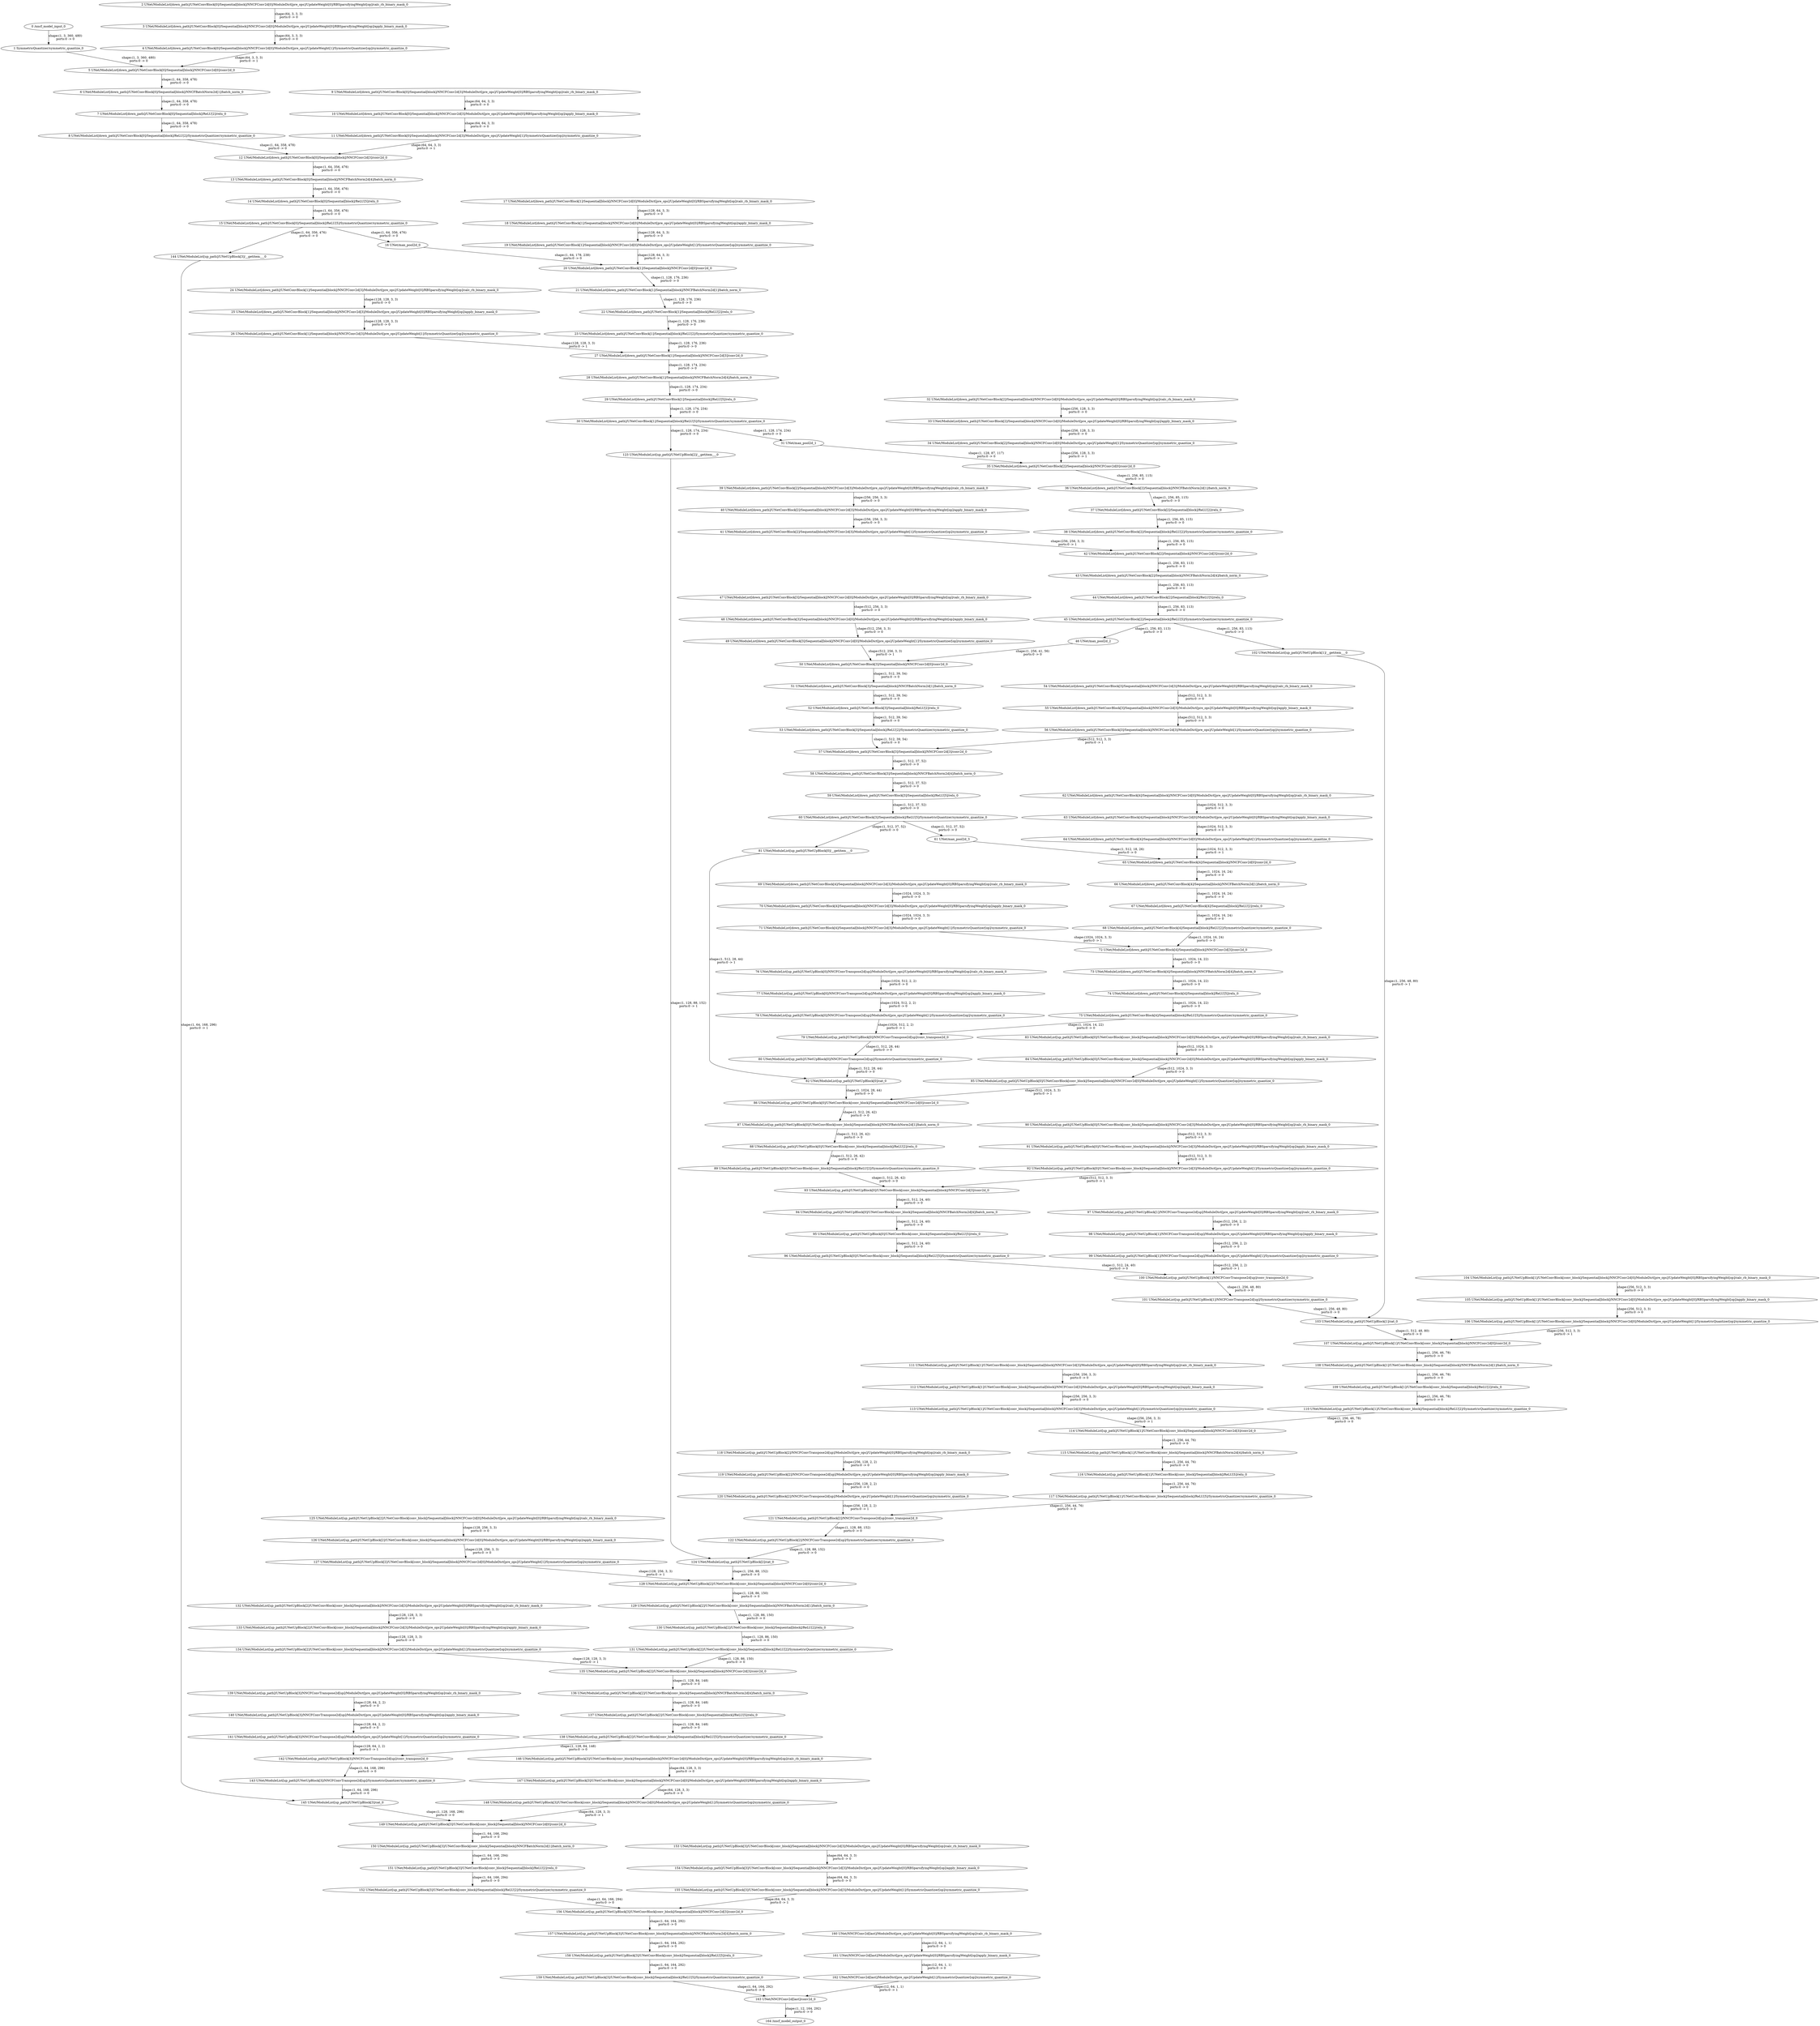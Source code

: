 strict digraph  {
"0 /nncf_model_input_0" [id=0, type=nncf_model_input];
"1 SymmetricQuantizer/symmetric_quantize_0" [id=1, type=symmetric_quantize];
"2 UNet/ModuleList[down_path]/UNetConvBlock[0]/Sequential[block]/NNCFConv2d[0]/ModuleDict[pre_ops]/UpdateWeight[0]/RBSparsifyingWeight[op]/calc_rb_binary_mask_0" [id=2, type=calc_rb_binary_mask];
"3 UNet/ModuleList[down_path]/UNetConvBlock[0]/Sequential[block]/NNCFConv2d[0]/ModuleDict[pre_ops]/UpdateWeight[0]/RBSparsifyingWeight[op]/apply_binary_mask_0" [id=3, type=apply_binary_mask];
"4 UNet/ModuleList[down_path]/UNetConvBlock[0]/Sequential[block]/NNCFConv2d[0]/ModuleDict[pre_ops]/UpdateWeight[1]/SymmetricQuantizer[op]/symmetric_quantize_0" [id=4, type=symmetric_quantize];
"5 UNet/ModuleList[down_path]/UNetConvBlock[0]/Sequential[block]/NNCFConv2d[0]/conv2d_0" [id=5, type=conv2d];
"6 UNet/ModuleList[down_path]/UNetConvBlock[0]/Sequential[block]/NNCFBatchNorm2d[1]/batch_norm_0" [id=6, type=batch_norm];
"7 UNet/ModuleList[down_path]/UNetConvBlock[0]/Sequential[block]/ReLU[2]/relu_0" [id=7, type=relu];
"8 UNet/ModuleList[down_path]/UNetConvBlock[0]/Sequential[block]/ReLU[2]/SymmetricQuantizer/symmetric_quantize_0" [id=8, type=symmetric_quantize];
"9 UNet/ModuleList[down_path]/UNetConvBlock[0]/Sequential[block]/NNCFConv2d[3]/ModuleDict[pre_ops]/UpdateWeight[0]/RBSparsifyingWeight[op]/calc_rb_binary_mask_0" [id=9, type=calc_rb_binary_mask];
"10 UNet/ModuleList[down_path]/UNetConvBlock[0]/Sequential[block]/NNCFConv2d[3]/ModuleDict[pre_ops]/UpdateWeight[0]/RBSparsifyingWeight[op]/apply_binary_mask_0" [id=10, type=apply_binary_mask];
"11 UNet/ModuleList[down_path]/UNetConvBlock[0]/Sequential[block]/NNCFConv2d[3]/ModuleDict[pre_ops]/UpdateWeight[1]/SymmetricQuantizer[op]/symmetric_quantize_0" [id=11, type=symmetric_quantize];
"12 UNet/ModuleList[down_path]/UNetConvBlock[0]/Sequential[block]/NNCFConv2d[3]/conv2d_0" [id=12, type=conv2d];
"13 UNet/ModuleList[down_path]/UNetConvBlock[0]/Sequential[block]/NNCFBatchNorm2d[4]/batch_norm_0" [id=13, type=batch_norm];
"14 UNet/ModuleList[down_path]/UNetConvBlock[0]/Sequential[block]/ReLU[5]/relu_0" [id=14, type=relu];
"15 UNet/ModuleList[down_path]/UNetConvBlock[0]/Sequential[block]/ReLU[5]/SymmetricQuantizer/symmetric_quantize_0" [id=15, type=symmetric_quantize];
"16 UNet/max_pool2d_0" [id=16, type=max_pool2d];
"17 UNet/ModuleList[down_path]/UNetConvBlock[1]/Sequential[block]/NNCFConv2d[0]/ModuleDict[pre_ops]/UpdateWeight[0]/RBSparsifyingWeight[op]/calc_rb_binary_mask_0" [id=17, type=calc_rb_binary_mask];
"18 UNet/ModuleList[down_path]/UNetConvBlock[1]/Sequential[block]/NNCFConv2d[0]/ModuleDict[pre_ops]/UpdateWeight[0]/RBSparsifyingWeight[op]/apply_binary_mask_0" [id=18, type=apply_binary_mask];
"19 UNet/ModuleList[down_path]/UNetConvBlock[1]/Sequential[block]/NNCFConv2d[0]/ModuleDict[pre_ops]/UpdateWeight[1]/SymmetricQuantizer[op]/symmetric_quantize_0" [id=19, type=symmetric_quantize];
"20 UNet/ModuleList[down_path]/UNetConvBlock[1]/Sequential[block]/NNCFConv2d[0]/conv2d_0" [id=20, type=conv2d];
"21 UNet/ModuleList[down_path]/UNetConvBlock[1]/Sequential[block]/NNCFBatchNorm2d[1]/batch_norm_0" [id=21, type=batch_norm];
"22 UNet/ModuleList[down_path]/UNetConvBlock[1]/Sequential[block]/ReLU[2]/relu_0" [id=22, type=relu];
"23 UNet/ModuleList[down_path]/UNetConvBlock[1]/Sequential[block]/ReLU[2]/SymmetricQuantizer/symmetric_quantize_0" [id=23, type=symmetric_quantize];
"24 UNet/ModuleList[down_path]/UNetConvBlock[1]/Sequential[block]/NNCFConv2d[3]/ModuleDict[pre_ops]/UpdateWeight[0]/RBSparsifyingWeight[op]/calc_rb_binary_mask_0" [id=24, type=calc_rb_binary_mask];
"25 UNet/ModuleList[down_path]/UNetConvBlock[1]/Sequential[block]/NNCFConv2d[3]/ModuleDict[pre_ops]/UpdateWeight[0]/RBSparsifyingWeight[op]/apply_binary_mask_0" [id=25, type=apply_binary_mask];
"26 UNet/ModuleList[down_path]/UNetConvBlock[1]/Sequential[block]/NNCFConv2d[3]/ModuleDict[pre_ops]/UpdateWeight[1]/SymmetricQuantizer[op]/symmetric_quantize_0" [id=26, type=symmetric_quantize];
"27 UNet/ModuleList[down_path]/UNetConvBlock[1]/Sequential[block]/NNCFConv2d[3]/conv2d_0" [id=27, type=conv2d];
"28 UNet/ModuleList[down_path]/UNetConvBlock[1]/Sequential[block]/NNCFBatchNorm2d[4]/batch_norm_0" [id=28, type=batch_norm];
"29 UNet/ModuleList[down_path]/UNetConvBlock[1]/Sequential[block]/ReLU[5]/relu_0" [id=29, type=relu];
"30 UNet/ModuleList[down_path]/UNetConvBlock[1]/Sequential[block]/ReLU[5]/SymmetricQuantizer/symmetric_quantize_0" [id=30, type=symmetric_quantize];
"31 UNet/max_pool2d_1" [id=31, type=max_pool2d];
"32 UNet/ModuleList[down_path]/UNetConvBlock[2]/Sequential[block]/NNCFConv2d[0]/ModuleDict[pre_ops]/UpdateWeight[0]/RBSparsifyingWeight[op]/calc_rb_binary_mask_0" [id=32, type=calc_rb_binary_mask];
"33 UNet/ModuleList[down_path]/UNetConvBlock[2]/Sequential[block]/NNCFConv2d[0]/ModuleDict[pre_ops]/UpdateWeight[0]/RBSparsifyingWeight[op]/apply_binary_mask_0" [id=33, type=apply_binary_mask];
"34 UNet/ModuleList[down_path]/UNetConvBlock[2]/Sequential[block]/NNCFConv2d[0]/ModuleDict[pre_ops]/UpdateWeight[1]/SymmetricQuantizer[op]/symmetric_quantize_0" [id=34, type=symmetric_quantize];
"35 UNet/ModuleList[down_path]/UNetConvBlock[2]/Sequential[block]/NNCFConv2d[0]/conv2d_0" [id=35, type=conv2d];
"36 UNet/ModuleList[down_path]/UNetConvBlock[2]/Sequential[block]/NNCFBatchNorm2d[1]/batch_norm_0" [id=36, type=batch_norm];
"37 UNet/ModuleList[down_path]/UNetConvBlock[2]/Sequential[block]/ReLU[2]/relu_0" [id=37, type=relu];
"38 UNet/ModuleList[down_path]/UNetConvBlock[2]/Sequential[block]/ReLU[2]/SymmetricQuantizer/symmetric_quantize_0" [id=38, type=symmetric_quantize];
"39 UNet/ModuleList[down_path]/UNetConvBlock[2]/Sequential[block]/NNCFConv2d[3]/ModuleDict[pre_ops]/UpdateWeight[0]/RBSparsifyingWeight[op]/calc_rb_binary_mask_0" [id=39, type=calc_rb_binary_mask];
"40 UNet/ModuleList[down_path]/UNetConvBlock[2]/Sequential[block]/NNCFConv2d[3]/ModuleDict[pre_ops]/UpdateWeight[0]/RBSparsifyingWeight[op]/apply_binary_mask_0" [id=40, type=apply_binary_mask];
"41 UNet/ModuleList[down_path]/UNetConvBlock[2]/Sequential[block]/NNCFConv2d[3]/ModuleDict[pre_ops]/UpdateWeight[1]/SymmetricQuantizer[op]/symmetric_quantize_0" [id=41, type=symmetric_quantize];
"42 UNet/ModuleList[down_path]/UNetConvBlock[2]/Sequential[block]/NNCFConv2d[3]/conv2d_0" [id=42, type=conv2d];
"43 UNet/ModuleList[down_path]/UNetConvBlock[2]/Sequential[block]/NNCFBatchNorm2d[4]/batch_norm_0" [id=43, type=batch_norm];
"44 UNet/ModuleList[down_path]/UNetConvBlock[2]/Sequential[block]/ReLU[5]/relu_0" [id=44, type=relu];
"45 UNet/ModuleList[down_path]/UNetConvBlock[2]/Sequential[block]/ReLU[5]/SymmetricQuantizer/symmetric_quantize_0" [id=45, type=symmetric_quantize];
"46 UNet/max_pool2d_2" [id=46, type=max_pool2d];
"47 UNet/ModuleList[down_path]/UNetConvBlock[3]/Sequential[block]/NNCFConv2d[0]/ModuleDict[pre_ops]/UpdateWeight[0]/RBSparsifyingWeight[op]/calc_rb_binary_mask_0" [id=47, type=calc_rb_binary_mask];
"48 UNet/ModuleList[down_path]/UNetConvBlock[3]/Sequential[block]/NNCFConv2d[0]/ModuleDict[pre_ops]/UpdateWeight[0]/RBSparsifyingWeight[op]/apply_binary_mask_0" [id=48, type=apply_binary_mask];
"49 UNet/ModuleList[down_path]/UNetConvBlock[3]/Sequential[block]/NNCFConv2d[0]/ModuleDict[pre_ops]/UpdateWeight[1]/SymmetricQuantizer[op]/symmetric_quantize_0" [id=49, type=symmetric_quantize];
"50 UNet/ModuleList[down_path]/UNetConvBlock[3]/Sequential[block]/NNCFConv2d[0]/conv2d_0" [id=50, type=conv2d];
"51 UNet/ModuleList[down_path]/UNetConvBlock[3]/Sequential[block]/NNCFBatchNorm2d[1]/batch_norm_0" [id=51, type=batch_norm];
"52 UNet/ModuleList[down_path]/UNetConvBlock[3]/Sequential[block]/ReLU[2]/relu_0" [id=52, type=relu];
"53 UNet/ModuleList[down_path]/UNetConvBlock[3]/Sequential[block]/ReLU[2]/SymmetricQuantizer/symmetric_quantize_0" [id=53, type=symmetric_quantize];
"54 UNet/ModuleList[down_path]/UNetConvBlock[3]/Sequential[block]/NNCFConv2d[3]/ModuleDict[pre_ops]/UpdateWeight[0]/RBSparsifyingWeight[op]/calc_rb_binary_mask_0" [id=54, type=calc_rb_binary_mask];
"55 UNet/ModuleList[down_path]/UNetConvBlock[3]/Sequential[block]/NNCFConv2d[3]/ModuleDict[pre_ops]/UpdateWeight[0]/RBSparsifyingWeight[op]/apply_binary_mask_0" [id=55, type=apply_binary_mask];
"56 UNet/ModuleList[down_path]/UNetConvBlock[3]/Sequential[block]/NNCFConv2d[3]/ModuleDict[pre_ops]/UpdateWeight[1]/SymmetricQuantizer[op]/symmetric_quantize_0" [id=56, type=symmetric_quantize];
"57 UNet/ModuleList[down_path]/UNetConvBlock[3]/Sequential[block]/NNCFConv2d[3]/conv2d_0" [id=57, type=conv2d];
"58 UNet/ModuleList[down_path]/UNetConvBlock[3]/Sequential[block]/NNCFBatchNorm2d[4]/batch_norm_0" [id=58, type=batch_norm];
"59 UNet/ModuleList[down_path]/UNetConvBlock[3]/Sequential[block]/ReLU[5]/relu_0" [id=59, type=relu];
"60 UNet/ModuleList[down_path]/UNetConvBlock[3]/Sequential[block]/ReLU[5]/SymmetricQuantizer/symmetric_quantize_0" [id=60, type=symmetric_quantize];
"61 UNet/max_pool2d_3" [id=61, type=max_pool2d];
"62 UNet/ModuleList[down_path]/UNetConvBlock[4]/Sequential[block]/NNCFConv2d[0]/ModuleDict[pre_ops]/UpdateWeight[0]/RBSparsifyingWeight[op]/calc_rb_binary_mask_0" [id=62, type=calc_rb_binary_mask];
"63 UNet/ModuleList[down_path]/UNetConvBlock[4]/Sequential[block]/NNCFConv2d[0]/ModuleDict[pre_ops]/UpdateWeight[0]/RBSparsifyingWeight[op]/apply_binary_mask_0" [id=63, type=apply_binary_mask];
"64 UNet/ModuleList[down_path]/UNetConvBlock[4]/Sequential[block]/NNCFConv2d[0]/ModuleDict[pre_ops]/UpdateWeight[1]/SymmetricQuantizer[op]/symmetric_quantize_0" [id=64, type=symmetric_quantize];
"65 UNet/ModuleList[down_path]/UNetConvBlock[4]/Sequential[block]/NNCFConv2d[0]/conv2d_0" [id=65, type=conv2d];
"66 UNet/ModuleList[down_path]/UNetConvBlock[4]/Sequential[block]/NNCFBatchNorm2d[1]/batch_norm_0" [id=66, type=batch_norm];
"67 UNet/ModuleList[down_path]/UNetConvBlock[4]/Sequential[block]/ReLU[2]/relu_0" [id=67, type=relu];
"68 UNet/ModuleList[down_path]/UNetConvBlock[4]/Sequential[block]/ReLU[2]/SymmetricQuantizer/symmetric_quantize_0" [id=68, type=symmetric_quantize];
"69 UNet/ModuleList[down_path]/UNetConvBlock[4]/Sequential[block]/NNCFConv2d[3]/ModuleDict[pre_ops]/UpdateWeight[0]/RBSparsifyingWeight[op]/calc_rb_binary_mask_0" [id=69, type=calc_rb_binary_mask];
"70 UNet/ModuleList[down_path]/UNetConvBlock[4]/Sequential[block]/NNCFConv2d[3]/ModuleDict[pre_ops]/UpdateWeight[0]/RBSparsifyingWeight[op]/apply_binary_mask_0" [id=70, type=apply_binary_mask];
"71 UNet/ModuleList[down_path]/UNetConvBlock[4]/Sequential[block]/NNCFConv2d[3]/ModuleDict[pre_ops]/UpdateWeight[1]/SymmetricQuantizer[op]/symmetric_quantize_0" [id=71, type=symmetric_quantize];
"72 UNet/ModuleList[down_path]/UNetConvBlock[4]/Sequential[block]/NNCFConv2d[3]/conv2d_0" [id=72, type=conv2d];
"73 UNet/ModuleList[down_path]/UNetConvBlock[4]/Sequential[block]/NNCFBatchNorm2d[4]/batch_norm_0" [id=73, type=batch_norm];
"74 UNet/ModuleList[down_path]/UNetConvBlock[4]/Sequential[block]/ReLU[5]/relu_0" [id=74, type=relu];
"75 UNet/ModuleList[down_path]/UNetConvBlock[4]/Sequential[block]/ReLU[5]/SymmetricQuantizer/symmetric_quantize_0" [id=75, type=symmetric_quantize];
"76 UNet/ModuleList[up_path]/UNetUpBlock[0]/NNCFConvTranspose2d[up]/ModuleDict[pre_ops]/UpdateWeight[0]/RBSparsifyingWeight[op]/calc_rb_binary_mask_0" [id=76, type=calc_rb_binary_mask];
"77 UNet/ModuleList[up_path]/UNetUpBlock[0]/NNCFConvTranspose2d[up]/ModuleDict[pre_ops]/UpdateWeight[0]/RBSparsifyingWeight[op]/apply_binary_mask_0" [id=77, type=apply_binary_mask];
"78 UNet/ModuleList[up_path]/UNetUpBlock[0]/NNCFConvTranspose2d[up]/ModuleDict[pre_ops]/UpdateWeight[1]/SymmetricQuantizer[op]/symmetric_quantize_0" [id=78, type=symmetric_quantize];
"79 UNet/ModuleList[up_path]/UNetUpBlock[0]/NNCFConvTranspose2d[up]/conv_transpose2d_0" [id=79, type=conv_transpose2d];
"80 UNet/ModuleList[up_path]/UNetUpBlock[0]/NNCFConvTranspose2d[up]/SymmetricQuantizer/symmetric_quantize_0" [id=80, type=symmetric_quantize];
"81 UNet/ModuleList[up_path]/UNetUpBlock[0]/__getitem___0" [id=81, type=__getitem__];
"82 UNet/ModuleList[up_path]/UNetUpBlock[0]/cat_0" [id=82, type=cat];
"83 UNet/ModuleList[up_path]/UNetUpBlock[0]/UNetConvBlock[conv_block]/Sequential[block]/NNCFConv2d[0]/ModuleDict[pre_ops]/UpdateWeight[0]/RBSparsifyingWeight[op]/calc_rb_binary_mask_0" [id=83, type=calc_rb_binary_mask];
"84 UNet/ModuleList[up_path]/UNetUpBlock[0]/UNetConvBlock[conv_block]/Sequential[block]/NNCFConv2d[0]/ModuleDict[pre_ops]/UpdateWeight[0]/RBSparsifyingWeight[op]/apply_binary_mask_0" [id=84, type=apply_binary_mask];
"85 UNet/ModuleList[up_path]/UNetUpBlock[0]/UNetConvBlock[conv_block]/Sequential[block]/NNCFConv2d[0]/ModuleDict[pre_ops]/UpdateWeight[1]/SymmetricQuantizer[op]/symmetric_quantize_0" [id=85, type=symmetric_quantize];
"86 UNet/ModuleList[up_path]/UNetUpBlock[0]/UNetConvBlock[conv_block]/Sequential[block]/NNCFConv2d[0]/conv2d_0" [id=86, type=conv2d];
"87 UNet/ModuleList[up_path]/UNetUpBlock[0]/UNetConvBlock[conv_block]/Sequential[block]/NNCFBatchNorm2d[1]/batch_norm_0" [id=87, type=batch_norm];
"88 UNet/ModuleList[up_path]/UNetUpBlock[0]/UNetConvBlock[conv_block]/Sequential[block]/ReLU[2]/relu_0" [id=88, type=relu];
"89 UNet/ModuleList[up_path]/UNetUpBlock[0]/UNetConvBlock[conv_block]/Sequential[block]/ReLU[2]/SymmetricQuantizer/symmetric_quantize_0" [id=89, type=symmetric_quantize];
"90 UNet/ModuleList[up_path]/UNetUpBlock[0]/UNetConvBlock[conv_block]/Sequential[block]/NNCFConv2d[3]/ModuleDict[pre_ops]/UpdateWeight[0]/RBSparsifyingWeight[op]/calc_rb_binary_mask_0" [id=90, type=calc_rb_binary_mask];
"91 UNet/ModuleList[up_path]/UNetUpBlock[0]/UNetConvBlock[conv_block]/Sequential[block]/NNCFConv2d[3]/ModuleDict[pre_ops]/UpdateWeight[0]/RBSparsifyingWeight[op]/apply_binary_mask_0" [id=91, type=apply_binary_mask];
"92 UNet/ModuleList[up_path]/UNetUpBlock[0]/UNetConvBlock[conv_block]/Sequential[block]/NNCFConv2d[3]/ModuleDict[pre_ops]/UpdateWeight[1]/SymmetricQuantizer[op]/symmetric_quantize_0" [id=92, type=symmetric_quantize];
"93 UNet/ModuleList[up_path]/UNetUpBlock[0]/UNetConvBlock[conv_block]/Sequential[block]/NNCFConv2d[3]/conv2d_0" [id=93, type=conv2d];
"94 UNet/ModuleList[up_path]/UNetUpBlock[0]/UNetConvBlock[conv_block]/Sequential[block]/NNCFBatchNorm2d[4]/batch_norm_0" [id=94, type=batch_norm];
"95 UNet/ModuleList[up_path]/UNetUpBlock[0]/UNetConvBlock[conv_block]/Sequential[block]/ReLU[5]/relu_0" [id=95, type=relu];
"96 UNet/ModuleList[up_path]/UNetUpBlock[0]/UNetConvBlock[conv_block]/Sequential[block]/ReLU[5]/SymmetricQuantizer/symmetric_quantize_0" [id=96, type=symmetric_quantize];
"97 UNet/ModuleList[up_path]/UNetUpBlock[1]/NNCFConvTranspose2d[up]/ModuleDict[pre_ops]/UpdateWeight[0]/RBSparsifyingWeight[op]/calc_rb_binary_mask_0" [id=97, type=calc_rb_binary_mask];
"98 UNet/ModuleList[up_path]/UNetUpBlock[1]/NNCFConvTranspose2d[up]/ModuleDict[pre_ops]/UpdateWeight[0]/RBSparsifyingWeight[op]/apply_binary_mask_0" [id=98, type=apply_binary_mask];
"99 UNet/ModuleList[up_path]/UNetUpBlock[1]/NNCFConvTranspose2d[up]/ModuleDict[pre_ops]/UpdateWeight[1]/SymmetricQuantizer[op]/symmetric_quantize_0" [id=99, type=symmetric_quantize];
"100 UNet/ModuleList[up_path]/UNetUpBlock[1]/NNCFConvTranspose2d[up]/conv_transpose2d_0" [id=100, type=conv_transpose2d];
"101 UNet/ModuleList[up_path]/UNetUpBlock[1]/NNCFConvTranspose2d[up]/SymmetricQuantizer/symmetric_quantize_0" [id=101, type=symmetric_quantize];
"102 UNet/ModuleList[up_path]/UNetUpBlock[1]/__getitem___0" [id=102, type=__getitem__];
"103 UNet/ModuleList[up_path]/UNetUpBlock[1]/cat_0" [id=103, type=cat];
"104 UNet/ModuleList[up_path]/UNetUpBlock[1]/UNetConvBlock[conv_block]/Sequential[block]/NNCFConv2d[0]/ModuleDict[pre_ops]/UpdateWeight[0]/RBSparsifyingWeight[op]/calc_rb_binary_mask_0" [id=104, type=calc_rb_binary_mask];
"105 UNet/ModuleList[up_path]/UNetUpBlock[1]/UNetConvBlock[conv_block]/Sequential[block]/NNCFConv2d[0]/ModuleDict[pre_ops]/UpdateWeight[0]/RBSparsifyingWeight[op]/apply_binary_mask_0" [id=105, type=apply_binary_mask];
"106 UNet/ModuleList[up_path]/UNetUpBlock[1]/UNetConvBlock[conv_block]/Sequential[block]/NNCFConv2d[0]/ModuleDict[pre_ops]/UpdateWeight[1]/SymmetricQuantizer[op]/symmetric_quantize_0" [id=106, type=symmetric_quantize];
"107 UNet/ModuleList[up_path]/UNetUpBlock[1]/UNetConvBlock[conv_block]/Sequential[block]/NNCFConv2d[0]/conv2d_0" [id=107, type=conv2d];
"108 UNet/ModuleList[up_path]/UNetUpBlock[1]/UNetConvBlock[conv_block]/Sequential[block]/NNCFBatchNorm2d[1]/batch_norm_0" [id=108, type=batch_norm];
"109 UNet/ModuleList[up_path]/UNetUpBlock[1]/UNetConvBlock[conv_block]/Sequential[block]/ReLU[2]/relu_0" [id=109, type=relu];
"110 UNet/ModuleList[up_path]/UNetUpBlock[1]/UNetConvBlock[conv_block]/Sequential[block]/ReLU[2]/SymmetricQuantizer/symmetric_quantize_0" [id=110, type=symmetric_quantize];
"111 UNet/ModuleList[up_path]/UNetUpBlock[1]/UNetConvBlock[conv_block]/Sequential[block]/NNCFConv2d[3]/ModuleDict[pre_ops]/UpdateWeight[0]/RBSparsifyingWeight[op]/calc_rb_binary_mask_0" [id=111, type=calc_rb_binary_mask];
"112 UNet/ModuleList[up_path]/UNetUpBlock[1]/UNetConvBlock[conv_block]/Sequential[block]/NNCFConv2d[3]/ModuleDict[pre_ops]/UpdateWeight[0]/RBSparsifyingWeight[op]/apply_binary_mask_0" [id=112, type=apply_binary_mask];
"113 UNet/ModuleList[up_path]/UNetUpBlock[1]/UNetConvBlock[conv_block]/Sequential[block]/NNCFConv2d[3]/ModuleDict[pre_ops]/UpdateWeight[1]/SymmetricQuantizer[op]/symmetric_quantize_0" [id=113, type=symmetric_quantize];
"114 UNet/ModuleList[up_path]/UNetUpBlock[1]/UNetConvBlock[conv_block]/Sequential[block]/NNCFConv2d[3]/conv2d_0" [id=114, type=conv2d];
"115 UNet/ModuleList[up_path]/UNetUpBlock[1]/UNetConvBlock[conv_block]/Sequential[block]/NNCFBatchNorm2d[4]/batch_norm_0" [id=115, type=batch_norm];
"116 UNet/ModuleList[up_path]/UNetUpBlock[1]/UNetConvBlock[conv_block]/Sequential[block]/ReLU[5]/relu_0" [id=116, type=relu];
"117 UNet/ModuleList[up_path]/UNetUpBlock[1]/UNetConvBlock[conv_block]/Sequential[block]/ReLU[5]/SymmetricQuantizer/symmetric_quantize_0" [id=117, type=symmetric_quantize];
"118 UNet/ModuleList[up_path]/UNetUpBlock[2]/NNCFConvTranspose2d[up]/ModuleDict[pre_ops]/UpdateWeight[0]/RBSparsifyingWeight[op]/calc_rb_binary_mask_0" [id=118, type=calc_rb_binary_mask];
"119 UNet/ModuleList[up_path]/UNetUpBlock[2]/NNCFConvTranspose2d[up]/ModuleDict[pre_ops]/UpdateWeight[0]/RBSparsifyingWeight[op]/apply_binary_mask_0" [id=119, type=apply_binary_mask];
"120 UNet/ModuleList[up_path]/UNetUpBlock[2]/NNCFConvTranspose2d[up]/ModuleDict[pre_ops]/UpdateWeight[1]/SymmetricQuantizer[op]/symmetric_quantize_0" [id=120, type=symmetric_quantize];
"121 UNet/ModuleList[up_path]/UNetUpBlock[2]/NNCFConvTranspose2d[up]/conv_transpose2d_0" [id=121, type=conv_transpose2d];
"122 UNet/ModuleList[up_path]/UNetUpBlock[2]/NNCFConvTranspose2d[up]/SymmetricQuantizer/symmetric_quantize_0" [id=122, type=symmetric_quantize];
"123 UNet/ModuleList[up_path]/UNetUpBlock[2]/__getitem___0" [id=123, type=__getitem__];
"124 UNet/ModuleList[up_path]/UNetUpBlock[2]/cat_0" [id=124, type=cat];
"125 UNet/ModuleList[up_path]/UNetUpBlock[2]/UNetConvBlock[conv_block]/Sequential[block]/NNCFConv2d[0]/ModuleDict[pre_ops]/UpdateWeight[0]/RBSparsifyingWeight[op]/calc_rb_binary_mask_0" [id=125, type=calc_rb_binary_mask];
"126 UNet/ModuleList[up_path]/UNetUpBlock[2]/UNetConvBlock[conv_block]/Sequential[block]/NNCFConv2d[0]/ModuleDict[pre_ops]/UpdateWeight[0]/RBSparsifyingWeight[op]/apply_binary_mask_0" [id=126, type=apply_binary_mask];
"127 UNet/ModuleList[up_path]/UNetUpBlock[2]/UNetConvBlock[conv_block]/Sequential[block]/NNCFConv2d[0]/ModuleDict[pre_ops]/UpdateWeight[1]/SymmetricQuantizer[op]/symmetric_quantize_0" [id=127, type=symmetric_quantize];
"128 UNet/ModuleList[up_path]/UNetUpBlock[2]/UNetConvBlock[conv_block]/Sequential[block]/NNCFConv2d[0]/conv2d_0" [id=128, type=conv2d];
"129 UNet/ModuleList[up_path]/UNetUpBlock[2]/UNetConvBlock[conv_block]/Sequential[block]/NNCFBatchNorm2d[1]/batch_norm_0" [id=129, type=batch_norm];
"130 UNet/ModuleList[up_path]/UNetUpBlock[2]/UNetConvBlock[conv_block]/Sequential[block]/ReLU[2]/relu_0" [id=130, type=relu];
"131 UNet/ModuleList[up_path]/UNetUpBlock[2]/UNetConvBlock[conv_block]/Sequential[block]/ReLU[2]/SymmetricQuantizer/symmetric_quantize_0" [id=131, type=symmetric_quantize];
"132 UNet/ModuleList[up_path]/UNetUpBlock[2]/UNetConvBlock[conv_block]/Sequential[block]/NNCFConv2d[3]/ModuleDict[pre_ops]/UpdateWeight[0]/RBSparsifyingWeight[op]/calc_rb_binary_mask_0" [id=132, type=calc_rb_binary_mask];
"133 UNet/ModuleList[up_path]/UNetUpBlock[2]/UNetConvBlock[conv_block]/Sequential[block]/NNCFConv2d[3]/ModuleDict[pre_ops]/UpdateWeight[0]/RBSparsifyingWeight[op]/apply_binary_mask_0" [id=133, type=apply_binary_mask];
"134 UNet/ModuleList[up_path]/UNetUpBlock[2]/UNetConvBlock[conv_block]/Sequential[block]/NNCFConv2d[3]/ModuleDict[pre_ops]/UpdateWeight[1]/SymmetricQuantizer[op]/symmetric_quantize_0" [id=134, type=symmetric_quantize];
"135 UNet/ModuleList[up_path]/UNetUpBlock[2]/UNetConvBlock[conv_block]/Sequential[block]/NNCFConv2d[3]/conv2d_0" [id=135, type=conv2d];
"136 UNet/ModuleList[up_path]/UNetUpBlock[2]/UNetConvBlock[conv_block]/Sequential[block]/NNCFBatchNorm2d[4]/batch_norm_0" [id=136, type=batch_norm];
"137 UNet/ModuleList[up_path]/UNetUpBlock[2]/UNetConvBlock[conv_block]/Sequential[block]/ReLU[5]/relu_0" [id=137, type=relu];
"138 UNet/ModuleList[up_path]/UNetUpBlock[2]/UNetConvBlock[conv_block]/Sequential[block]/ReLU[5]/SymmetricQuantizer/symmetric_quantize_0" [id=138, type=symmetric_quantize];
"139 UNet/ModuleList[up_path]/UNetUpBlock[3]/NNCFConvTranspose2d[up]/ModuleDict[pre_ops]/UpdateWeight[0]/RBSparsifyingWeight[op]/calc_rb_binary_mask_0" [id=139, type=calc_rb_binary_mask];
"140 UNet/ModuleList[up_path]/UNetUpBlock[3]/NNCFConvTranspose2d[up]/ModuleDict[pre_ops]/UpdateWeight[0]/RBSparsifyingWeight[op]/apply_binary_mask_0" [id=140, type=apply_binary_mask];
"141 UNet/ModuleList[up_path]/UNetUpBlock[3]/NNCFConvTranspose2d[up]/ModuleDict[pre_ops]/UpdateWeight[1]/SymmetricQuantizer[op]/symmetric_quantize_0" [id=141, type=symmetric_quantize];
"142 UNet/ModuleList[up_path]/UNetUpBlock[3]/NNCFConvTranspose2d[up]/conv_transpose2d_0" [id=142, type=conv_transpose2d];
"143 UNet/ModuleList[up_path]/UNetUpBlock[3]/NNCFConvTranspose2d[up]/SymmetricQuantizer/symmetric_quantize_0" [id=143, type=symmetric_quantize];
"144 UNet/ModuleList[up_path]/UNetUpBlock[3]/__getitem___0" [id=144, type=__getitem__];
"145 UNet/ModuleList[up_path]/UNetUpBlock[3]/cat_0" [id=145, type=cat];
"146 UNet/ModuleList[up_path]/UNetUpBlock[3]/UNetConvBlock[conv_block]/Sequential[block]/NNCFConv2d[0]/ModuleDict[pre_ops]/UpdateWeight[0]/RBSparsifyingWeight[op]/calc_rb_binary_mask_0" [id=146, type=calc_rb_binary_mask];
"147 UNet/ModuleList[up_path]/UNetUpBlock[3]/UNetConvBlock[conv_block]/Sequential[block]/NNCFConv2d[0]/ModuleDict[pre_ops]/UpdateWeight[0]/RBSparsifyingWeight[op]/apply_binary_mask_0" [id=147, type=apply_binary_mask];
"148 UNet/ModuleList[up_path]/UNetUpBlock[3]/UNetConvBlock[conv_block]/Sequential[block]/NNCFConv2d[0]/ModuleDict[pre_ops]/UpdateWeight[1]/SymmetricQuantizer[op]/symmetric_quantize_0" [id=148, type=symmetric_quantize];
"149 UNet/ModuleList[up_path]/UNetUpBlock[3]/UNetConvBlock[conv_block]/Sequential[block]/NNCFConv2d[0]/conv2d_0" [id=149, type=conv2d];
"150 UNet/ModuleList[up_path]/UNetUpBlock[3]/UNetConvBlock[conv_block]/Sequential[block]/NNCFBatchNorm2d[1]/batch_norm_0" [id=150, type=batch_norm];
"151 UNet/ModuleList[up_path]/UNetUpBlock[3]/UNetConvBlock[conv_block]/Sequential[block]/ReLU[2]/relu_0" [id=151, type=relu];
"152 UNet/ModuleList[up_path]/UNetUpBlock[3]/UNetConvBlock[conv_block]/Sequential[block]/ReLU[2]/SymmetricQuantizer/symmetric_quantize_0" [id=152, type=symmetric_quantize];
"153 UNet/ModuleList[up_path]/UNetUpBlock[3]/UNetConvBlock[conv_block]/Sequential[block]/NNCFConv2d[3]/ModuleDict[pre_ops]/UpdateWeight[0]/RBSparsifyingWeight[op]/calc_rb_binary_mask_0" [id=153, type=calc_rb_binary_mask];
"154 UNet/ModuleList[up_path]/UNetUpBlock[3]/UNetConvBlock[conv_block]/Sequential[block]/NNCFConv2d[3]/ModuleDict[pre_ops]/UpdateWeight[0]/RBSparsifyingWeight[op]/apply_binary_mask_0" [id=154, type=apply_binary_mask];
"155 UNet/ModuleList[up_path]/UNetUpBlock[3]/UNetConvBlock[conv_block]/Sequential[block]/NNCFConv2d[3]/ModuleDict[pre_ops]/UpdateWeight[1]/SymmetricQuantizer[op]/symmetric_quantize_0" [id=155, type=symmetric_quantize];
"156 UNet/ModuleList[up_path]/UNetUpBlock[3]/UNetConvBlock[conv_block]/Sequential[block]/NNCFConv2d[3]/conv2d_0" [id=156, type=conv2d];
"157 UNet/ModuleList[up_path]/UNetUpBlock[3]/UNetConvBlock[conv_block]/Sequential[block]/NNCFBatchNorm2d[4]/batch_norm_0" [id=157, type=batch_norm];
"158 UNet/ModuleList[up_path]/UNetUpBlock[3]/UNetConvBlock[conv_block]/Sequential[block]/ReLU[5]/relu_0" [id=158, type=relu];
"159 UNet/ModuleList[up_path]/UNetUpBlock[3]/UNetConvBlock[conv_block]/Sequential[block]/ReLU[5]/SymmetricQuantizer/symmetric_quantize_0" [id=159, type=symmetric_quantize];
"160 UNet/NNCFConv2d[last]/ModuleDict[pre_ops]/UpdateWeight[0]/RBSparsifyingWeight[op]/calc_rb_binary_mask_0" [id=160, type=calc_rb_binary_mask];
"161 UNet/NNCFConv2d[last]/ModuleDict[pre_ops]/UpdateWeight[0]/RBSparsifyingWeight[op]/apply_binary_mask_0" [id=161, type=apply_binary_mask];
"162 UNet/NNCFConv2d[last]/ModuleDict[pre_ops]/UpdateWeight[1]/SymmetricQuantizer[op]/symmetric_quantize_0" [id=162, type=symmetric_quantize];
"163 UNet/NNCFConv2d[last]/conv2d_0" [id=163, type=conv2d];
"164 /nncf_model_output_0" [id=164, type=nncf_model_output];
"0 /nncf_model_input_0" -> "1 SymmetricQuantizer/symmetric_quantize_0"  [label="shape:(1, 3, 360, 480)\nports:0 -> 0", style=solid];
"1 SymmetricQuantizer/symmetric_quantize_0" -> "5 UNet/ModuleList[down_path]/UNetConvBlock[0]/Sequential[block]/NNCFConv2d[0]/conv2d_0"  [label="shape:(1, 3, 360, 480)\nports:0 -> 0", style=solid];
"2 UNet/ModuleList[down_path]/UNetConvBlock[0]/Sequential[block]/NNCFConv2d[0]/ModuleDict[pre_ops]/UpdateWeight[0]/RBSparsifyingWeight[op]/calc_rb_binary_mask_0" -> "3 UNet/ModuleList[down_path]/UNetConvBlock[0]/Sequential[block]/NNCFConv2d[0]/ModuleDict[pre_ops]/UpdateWeight[0]/RBSparsifyingWeight[op]/apply_binary_mask_0"  [label="shape:(64, 3, 3, 3)\nports:0 -> 0", style=solid];
"3 UNet/ModuleList[down_path]/UNetConvBlock[0]/Sequential[block]/NNCFConv2d[0]/ModuleDict[pre_ops]/UpdateWeight[0]/RBSparsifyingWeight[op]/apply_binary_mask_0" -> "4 UNet/ModuleList[down_path]/UNetConvBlock[0]/Sequential[block]/NNCFConv2d[0]/ModuleDict[pre_ops]/UpdateWeight[1]/SymmetricQuantizer[op]/symmetric_quantize_0"  [label="shape:(64, 3, 3, 3)\nports:0 -> 0", style=solid];
"4 UNet/ModuleList[down_path]/UNetConvBlock[0]/Sequential[block]/NNCFConv2d[0]/ModuleDict[pre_ops]/UpdateWeight[1]/SymmetricQuantizer[op]/symmetric_quantize_0" -> "5 UNet/ModuleList[down_path]/UNetConvBlock[0]/Sequential[block]/NNCFConv2d[0]/conv2d_0"  [label="shape:(64, 3, 3, 3)\nports:0 -> 1", style=solid];
"5 UNet/ModuleList[down_path]/UNetConvBlock[0]/Sequential[block]/NNCFConv2d[0]/conv2d_0" -> "6 UNet/ModuleList[down_path]/UNetConvBlock[0]/Sequential[block]/NNCFBatchNorm2d[1]/batch_norm_0"  [label="shape:(1, 64, 358, 478)\nports:0 -> 0", style=solid];
"6 UNet/ModuleList[down_path]/UNetConvBlock[0]/Sequential[block]/NNCFBatchNorm2d[1]/batch_norm_0" -> "7 UNet/ModuleList[down_path]/UNetConvBlock[0]/Sequential[block]/ReLU[2]/relu_0"  [label="shape:(1, 64, 358, 478)\nports:0 -> 0", style=solid];
"7 UNet/ModuleList[down_path]/UNetConvBlock[0]/Sequential[block]/ReLU[2]/relu_0" -> "8 UNet/ModuleList[down_path]/UNetConvBlock[0]/Sequential[block]/ReLU[2]/SymmetricQuantizer/symmetric_quantize_0"  [label="shape:(1, 64, 358, 478)\nports:0 -> 0", style=solid];
"8 UNet/ModuleList[down_path]/UNetConvBlock[0]/Sequential[block]/ReLU[2]/SymmetricQuantizer/symmetric_quantize_0" -> "12 UNet/ModuleList[down_path]/UNetConvBlock[0]/Sequential[block]/NNCFConv2d[3]/conv2d_0"  [label="shape:(1, 64, 358, 478)\nports:0 -> 0", style=solid];
"9 UNet/ModuleList[down_path]/UNetConvBlock[0]/Sequential[block]/NNCFConv2d[3]/ModuleDict[pre_ops]/UpdateWeight[0]/RBSparsifyingWeight[op]/calc_rb_binary_mask_0" -> "10 UNet/ModuleList[down_path]/UNetConvBlock[0]/Sequential[block]/NNCFConv2d[3]/ModuleDict[pre_ops]/UpdateWeight[0]/RBSparsifyingWeight[op]/apply_binary_mask_0"  [label="shape:(64, 64, 3, 3)\nports:0 -> 0", style=solid];
"10 UNet/ModuleList[down_path]/UNetConvBlock[0]/Sequential[block]/NNCFConv2d[3]/ModuleDict[pre_ops]/UpdateWeight[0]/RBSparsifyingWeight[op]/apply_binary_mask_0" -> "11 UNet/ModuleList[down_path]/UNetConvBlock[0]/Sequential[block]/NNCFConv2d[3]/ModuleDict[pre_ops]/UpdateWeight[1]/SymmetricQuantizer[op]/symmetric_quantize_0"  [label="shape:(64, 64, 3, 3)\nports:0 -> 0", style=solid];
"11 UNet/ModuleList[down_path]/UNetConvBlock[0]/Sequential[block]/NNCFConv2d[3]/ModuleDict[pre_ops]/UpdateWeight[1]/SymmetricQuantizer[op]/symmetric_quantize_0" -> "12 UNet/ModuleList[down_path]/UNetConvBlock[0]/Sequential[block]/NNCFConv2d[3]/conv2d_0"  [label="shape:(64, 64, 3, 3)\nports:0 -> 1", style=solid];
"12 UNet/ModuleList[down_path]/UNetConvBlock[0]/Sequential[block]/NNCFConv2d[3]/conv2d_0" -> "13 UNet/ModuleList[down_path]/UNetConvBlock[0]/Sequential[block]/NNCFBatchNorm2d[4]/batch_norm_0"  [label="shape:(1, 64, 356, 476)\nports:0 -> 0", style=solid];
"13 UNet/ModuleList[down_path]/UNetConvBlock[0]/Sequential[block]/NNCFBatchNorm2d[4]/batch_norm_0" -> "14 UNet/ModuleList[down_path]/UNetConvBlock[0]/Sequential[block]/ReLU[5]/relu_0"  [label="shape:(1, 64, 356, 476)\nports:0 -> 0", style=solid];
"14 UNet/ModuleList[down_path]/UNetConvBlock[0]/Sequential[block]/ReLU[5]/relu_0" -> "15 UNet/ModuleList[down_path]/UNetConvBlock[0]/Sequential[block]/ReLU[5]/SymmetricQuantizer/symmetric_quantize_0"  [label="shape:(1, 64, 356, 476)\nports:0 -> 0", style=solid];
"15 UNet/ModuleList[down_path]/UNetConvBlock[0]/Sequential[block]/ReLU[5]/SymmetricQuantizer/symmetric_quantize_0" -> "16 UNet/max_pool2d_0"  [label="shape:(1, 64, 356, 476)\nports:0 -> 0", style=solid];
"15 UNet/ModuleList[down_path]/UNetConvBlock[0]/Sequential[block]/ReLU[5]/SymmetricQuantizer/symmetric_quantize_0" -> "144 UNet/ModuleList[up_path]/UNetUpBlock[3]/__getitem___0"  [label="shape:(1, 64, 356, 476)\nports:0 -> 0", style=solid];
"16 UNet/max_pool2d_0" -> "20 UNet/ModuleList[down_path]/UNetConvBlock[1]/Sequential[block]/NNCFConv2d[0]/conv2d_0"  [label="shape:(1, 64, 178, 238)\nports:0 -> 0", style=solid];
"17 UNet/ModuleList[down_path]/UNetConvBlock[1]/Sequential[block]/NNCFConv2d[0]/ModuleDict[pre_ops]/UpdateWeight[0]/RBSparsifyingWeight[op]/calc_rb_binary_mask_0" -> "18 UNet/ModuleList[down_path]/UNetConvBlock[1]/Sequential[block]/NNCFConv2d[0]/ModuleDict[pre_ops]/UpdateWeight[0]/RBSparsifyingWeight[op]/apply_binary_mask_0"  [label="shape:(128, 64, 3, 3)\nports:0 -> 0", style=solid];
"18 UNet/ModuleList[down_path]/UNetConvBlock[1]/Sequential[block]/NNCFConv2d[0]/ModuleDict[pre_ops]/UpdateWeight[0]/RBSparsifyingWeight[op]/apply_binary_mask_0" -> "19 UNet/ModuleList[down_path]/UNetConvBlock[1]/Sequential[block]/NNCFConv2d[0]/ModuleDict[pre_ops]/UpdateWeight[1]/SymmetricQuantizer[op]/symmetric_quantize_0"  [label="shape:(128, 64, 3, 3)\nports:0 -> 0", style=solid];
"19 UNet/ModuleList[down_path]/UNetConvBlock[1]/Sequential[block]/NNCFConv2d[0]/ModuleDict[pre_ops]/UpdateWeight[1]/SymmetricQuantizer[op]/symmetric_quantize_0" -> "20 UNet/ModuleList[down_path]/UNetConvBlock[1]/Sequential[block]/NNCFConv2d[0]/conv2d_0"  [label="shape:(128, 64, 3, 3)\nports:0 -> 1", style=solid];
"20 UNet/ModuleList[down_path]/UNetConvBlock[1]/Sequential[block]/NNCFConv2d[0]/conv2d_0" -> "21 UNet/ModuleList[down_path]/UNetConvBlock[1]/Sequential[block]/NNCFBatchNorm2d[1]/batch_norm_0"  [label="shape:(1, 128, 176, 236)\nports:0 -> 0", style=solid];
"21 UNet/ModuleList[down_path]/UNetConvBlock[1]/Sequential[block]/NNCFBatchNorm2d[1]/batch_norm_0" -> "22 UNet/ModuleList[down_path]/UNetConvBlock[1]/Sequential[block]/ReLU[2]/relu_0"  [label="shape:(1, 128, 176, 236)\nports:0 -> 0", style=solid];
"22 UNet/ModuleList[down_path]/UNetConvBlock[1]/Sequential[block]/ReLU[2]/relu_0" -> "23 UNet/ModuleList[down_path]/UNetConvBlock[1]/Sequential[block]/ReLU[2]/SymmetricQuantizer/symmetric_quantize_0"  [label="shape:(1, 128, 176, 236)\nports:0 -> 0", style=solid];
"23 UNet/ModuleList[down_path]/UNetConvBlock[1]/Sequential[block]/ReLU[2]/SymmetricQuantizer/symmetric_quantize_0" -> "27 UNet/ModuleList[down_path]/UNetConvBlock[1]/Sequential[block]/NNCFConv2d[3]/conv2d_0"  [label="shape:(1, 128, 176, 236)\nports:0 -> 0", style=solid];
"24 UNet/ModuleList[down_path]/UNetConvBlock[1]/Sequential[block]/NNCFConv2d[3]/ModuleDict[pre_ops]/UpdateWeight[0]/RBSparsifyingWeight[op]/calc_rb_binary_mask_0" -> "25 UNet/ModuleList[down_path]/UNetConvBlock[1]/Sequential[block]/NNCFConv2d[3]/ModuleDict[pre_ops]/UpdateWeight[0]/RBSparsifyingWeight[op]/apply_binary_mask_0"  [label="shape:(128, 128, 3, 3)\nports:0 -> 0", style=solid];
"25 UNet/ModuleList[down_path]/UNetConvBlock[1]/Sequential[block]/NNCFConv2d[3]/ModuleDict[pre_ops]/UpdateWeight[0]/RBSparsifyingWeight[op]/apply_binary_mask_0" -> "26 UNet/ModuleList[down_path]/UNetConvBlock[1]/Sequential[block]/NNCFConv2d[3]/ModuleDict[pre_ops]/UpdateWeight[1]/SymmetricQuantizer[op]/symmetric_quantize_0"  [label="shape:(128, 128, 3, 3)\nports:0 -> 0", style=solid];
"26 UNet/ModuleList[down_path]/UNetConvBlock[1]/Sequential[block]/NNCFConv2d[3]/ModuleDict[pre_ops]/UpdateWeight[1]/SymmetricQuantizer[op]/symmetric_quantize_0" -> "27 UNet/ModuleList[down_path]/UNetConvBlock[1]/Sequential[block]/NNCFConv2d[3]/conv2d_0"  [label="shape:(128, 128, 3, 3)\nports:0 -> 1", style=solid];
"27 UNet/ModuleList[down_path]/UNetConvBlock[1]/Sequential[block]/NNCFConv2d[3]/conv2d_0" -> "28 UNet/ModuleList[down_path]/UNetConvBlock[1]/Sequential[block]/NNCFBatchNorm2d[4]/batch_norm_0"  [label="shape:(1, 128, 174, 234)\nports:0 -> 0", style=solid];
"28 UNet/ModuleList[down_path]/UNetConvBlock[1]/Sequential[block]/NNCFBatchNorm2d[4]/batch_norm_0" -> "29 UNet/ModuleList[down_path]/UNetConvBlock[1]/Sequential[block]/ReLU[5]/relu_0"  [label="shape:(1, 128, 174, 234)\nports:0 -> 0", style=solid];
"29 UNet/ModuleList[down_path]/UNetConvBlock[1]/Sequential[block]/ReLU[5]/relu_0" -> "30 UNet/ModuleList[down_path]/UNetConvBlock[1]/Sequential[block]/ReLU[5]/SymmetricQuantizer/symmetric_quantize_0"  [label="shape:(1, 128, 174, 234)\nports:0 -> 0", style=solid];
"30 UNet/ModuleList[down_path]/UNetConvBlock[1]/Sequential[block]/ReLU[5]/SymmetricQuantizer/symmetric_quantize_0" -> "31 UNet/max_pool2d_1"  [label="shape:(1, 128, 174, 234)\nports:0 -> 0", style=solid];
"30 UNet/ModuleList[down_path]/UNetConvBlock[1]/Sequential[block]/ReLU[5]/SymmetricQuantizer/symmetric_quantize_0" -> "123 UNet/ModuleList[up_path]/UNetUpBlock[2]/__getitem___0"  [label="shape:(1, 128, 174, 234)\nports:0 -> 0", style=solid];
"31 UNet/max_pool2d_1" -> "35 UNet/ModuleList[down_path]/UNetConvBlock[2]/Sequential[block]/NNCFConv2d[0]/conv2d_0"  [label="shape:(1, 128, 87, 117)\nports:0 -> 0", style=solid];
"32 UNet/ModuleList[down_path]/UNetConvBlock[2]/Sequential[block]/NNCFConv2d[0]/ModuleDict[pre_ops]/UpdateWeight[0]/RBSparsifyingWeight[op]/calc_rb_binary_mask_0" -> "33 UNet/ModuleList[down_path]/UNetConvBlock[2]/Sequential[block]/NNCFConv2d[0]/ModuleDict[pre_ops]/UpdateWeight[0]/RBSparsifyingWeight[op]/apply_binary_mask_0"  [label="shape:(256, 128, 3, 3)\nports:0 -> 0", style=solid];
"33 UNet/ModuleList[down_path]/UNetConvBlock[2]/Sequential[block]/NNCFConv2d[0]/ModuleDict[pre_ops]/UpdateWeight[0]/RBSparsifyingWeight[op]/apply_binary_mask_0" -> "34 UNet/ModuleList[down_path]/UNetConvBlock[2]/Sequential[block]/NNCFConv2d[0]/ModuleDict[pre_ops]/UpdateWeight[1]/SymmetricQuantizer[op]/symmetric_quantize_0"  [label="shape:(256, 128, 3, 3)\nports:0 -> 0", style=solid];
"34 UNet/ModuleList[down_path]/UNetConvBlock[2]/Sequential[block]/NNCFConv2d[0]/ModuleDict[pre_ops]/UpdateWeight[1]/SymmetricQuantizer[op]/symmetric_quantize_0" -> "35 UNet/ModuleList[down_path]/UNetConvBlock[2]/Sequential[block]/NNCFConv2d[0]/conv2d_0"  [label="shape:(256, 128, 3, 3)\nports:0 -> 1", style=solid];
"35 UNet/ModuleList[down_path]/UNetConvBlock[2]/Sequential[block]/NNCFConv2d[0]/conv2d_0" -> "36 UNet/ModuleList[down_path]/UNetConvBlock[2]/Sequential[block]/NNCFBatchNorm2d[1]/batch_norm_0"  [label="shape:(1, 256, 85, 115)\nports:0 -> 0", style=solid];
"36 UNet/ModuleList[down_path]/UNetConvBlock[2]/Sequential[block]/NNCFBatchNorm2d[1]/batch_norm_0" -> "37 UNet/ModuleList[down_path]/UNetConvBlock[2]/Sequential[block]/ReLU[2]/relu_0"  [label="shape:(1, 256, 85, 115)\nports:0 -> 0", style=solid];
"37 UNet/ModuleList[down_path]/UNetConvBlock[2]/Sequential[block]/ReLU[2]/relu_0" -> "38 UNet/ModuleList[down_path]/UNetConvBlock[2]/Sequential[block]/ReLU[2]/SymmetricQuantizer/symmetric_quantize_0"  [label="shape:(1, 256, 85, 115)\nports:0 -> 0", style=solid];
"38 UNet/ModuleList[down_path]/UNetConvBlock[2]/Sequential[block]/ReLU[2]/SymmetricQuantizer/symmetric_quantize_0" -> "42 UNet/ModuleList[down_path]/UNetConvBlock[2]/Sequential[block]/NNCFConv2d[3]/conv2d_0"  [label="shape:(1, 256, 85, 115)\nports:0 -> 0", style=solid];
"39 UNet/ModuleList[down_path]/UNetConvBlock[2]/Sequential[block]/NNCFConv2d[3]/ModuleDict[pre_ops]/UpdateWeight[0]/RBSparsifyingWeight[op]/calc_rb_binary_mask_0" -> "40 UNet/ModuleList[down_path]/UNetConvBlock[2]/Sequential[block]/NNCFConv2d[3]/ModuleDict[pre_ops]/UpdateWeight[0]/RBSparsifyingWeight[op]/apply_binary_mask_0"  [label="shape:(256, 256, 3, 3)\nports:0 -> 0", style=solid];
"40 UNet/ModuleList[down_path]/UNetConvBlock[2]/Sequential[block]/NNCFConv2d[3]/ModuleDict[pre_ops]/UpdateWeight[0]/RBSparsifyingWeight[op]/apply_binary_mask_0" -> "41 UNet/ModuleList[down_path]/UNetConvBlock[2]/Sequential[block]/NNCFConv2d[3]/ModuleDict[pre_ops]/UpdateWeight[1]/SymmetricQuantizer[op]/symmetric_quantize_0"  [label="shape:(256, 256, 3, 3)\nports:0 -> 0", style=solid];
"41 UNet/ModuleList[down_path]/UNetConvBlock[2]/Sequential[block]/NNCFConv2d[3]/ModuleDict[pre_ops]/UpdateWeight[1]/SymmetricQuantizer[op]/symmetric_quantize_0" -> "42 UNet/ModuleList[down_path]/UNetConvBlock[2]/Sequential[block]/NNCFConv2d[3]/conv2d_0"  [label="shape:(256, 256, 3, 3)\nports:0 -> 1", style=solid];
"42 UNet/ModuleList[down_path]/UNetConvBlock[2]/Sequential[block]/NNCFConv2d[3]/conv2d_0" -> "43 UNet/ModuleList[down_path]/UNetConvBlock[2]/Sequential[block]/NNCFBatchNorm2d[4]/batch_norm_0"  [label="shape:(1, 256, 83, 113)\nports:0 -> 0", style=solid];
"43 UNet/ModuleList[down_path]/UNetConvBlock[2]/Sequential[block]/NNCFBatchNorm2d[4]/batch_norm_0" -> "44 UNet/ModuleList[down_path]/UNetConvBlock[2]/Sequential[block]/ReLU[5]/relu_0"  [label="shape:(1, 256, 83, 113)\nports:0 -> 0", style=solid];
"44 UNet/ModuleList[down_path]/UNetConvBlock[2]/Sequential[block]/ReLU[5]/relu_0" -> "45 UNet/ModuleList[down_path]/UNetConvBlock[2]/Sequential[block]/ReLU[5]/SymmetricQuantizer/symmetric_quantize_0"  [label="shape:(1, 256, 83, 113)\nports:0 -> 0", style=solid];
"45 UNet/ModuleList[down_path]/UNetConvBlock[2]/Sequential[block]/ReLU[5]/SymmetricQuantizer/symmetric_quantize_0" -> "46 UNet/max_pool2d_2"  [label="shape:(1, 256, 83, 113)\nports:0 -> 0", style=solid];
"45 UNet/ModuleList[down_path]/UNetConvBlock[2]/Sequential[block]/ReLU[5]/SymmetricQuantizer/symmetric_quantize_0" -> "102 UNet/ModuleList[up_path]/UNetUpBlock[1]/__getitem___0"  [label="shape:(1, 256, 83, 113)\nports:0 -> 0", style=solid];
"46 UNet/max_pool2d_2" -> "50 UNet/ModuleList[down_path]/UNetConvBlock[3]/Sequential[block]/NNCFConv2d[0]/conv2d_0"  [label="shape:(1, 256, 41, 56)\nports:0 -> 0", style=solid];
"47 UNet/ModuleList[down_path]/UNetConvBlock[3]/Sequential[block]/NNCFConv2d[0]/ModuleDict[pre_ops]/UpdateWeight[0]/RBSparsifyingWeight[op]/calc_rb_binary_mask_0" -> "48 UNet/ModuleList[down_path]/UNetConvBlock[3]/Sequential[block]/NNCFConv2d[0]/ModuleDict[pre_ops]/UpdateWeight[0]/RBSparsifyingWeight[op]/apply_binary_mask_0"  [label="shape:(512, 256, 3, 3)\nports:0 -> 0", style=solid];
"48 UNet/ModuleList[down_path]/UNetConvBlock[3]/Sequential[block]/NNCFConv2d[0]/ModuleDict[pre_ops]/UpdateWeight[0]/RBSparsifyingWeight[op]/apply_binary_mask_0" -> "49 UNet/ModuleList[down_path]/UNetConvBlock[3]/Sequential[block]/NNCFConv2d[0]/ModuleDict[pre_ops]/UpdateWeight[1]/SymmetricQuantizer[op]/symmetric_quantize_0"  [label="shape:(512, 256, 3, 3)\nports:0 -> 0", style=solid];
"49 UNet/ModuleList[down_path]/UNetConvBlock[3]/Sequential[block]/NNCFConv2d[0]/ModuleDict[pre_ops]/UpdateWeight[1]/SymmetricQuantizer[op]/symmetric_quantize_0" -> "50 UNet/ModuleList[down_path]/UNetConvBlock[3]/Sequential[block]/NNCFConv2d[0]/conv2d_0"  [label="shape:(512, 256, 3, 3)\nports:0 -> 1", style=solid];
"50 UNet/ModuleList[down_path]/UNetConvBlock[3]/Sequential[block]/NNCFConv2d[0]/conv2d_0" -> "51 UNet/ModuleList[down_path]/UNetConvBlock[3]/Sequential[block]/NNCFBatchNorm2d[1]/batch_norm_0"  [label="shape:(1, 512, 39, 54)\nports:0 -> 0", style=solid];
"51 UNet/ModuleList[down_path]/UNetConvBlock[3]/Sequential[block]/NNCFBatchNorm2d[1]/batch_norm_0" -> "52 UNet/ModuleList[down_path]/UNetConvBlock[3]/Sequential[block]/ReLU[2]/relu_0"  [label="shape:(1, 512, 39, 54)\nports:0 -> 0", style=solid];
"52 UNet/ModuleList[down_path]/UNetConvBlock[3]/Sequential[block]/ReLU[2]/relu_0" -> "53 UNet/ModuleList[down_path]/UNetConvBlock[3]/Sequential[block]/ReLU[2]/SymmetricQuantizer/symmetric_quantize_0"  [label="shape:(1, 512, 39, 54)\nports:0 -> 0", style=solid];
"53 UNet/ModuleList[down_path]/UNetConvBlock[3]/Sequential[block]/ReLU[2]/SymmetricQuantizer/symmetric_quantize_0" -> "57 UNet/ModuleList[down_path]/UNetConvBlock[3]/Sequential[block]/NNCFConv2d[3]/conv2d_0"  [label="shape:(1, 512, 39, 54)\nports:0 -> 0", style=solid];
"54 UNet/ModuleList[down_path]/UNetConvBlock[3]/Sequential[block]/NNCFConv2d[3]/ModuleDict[pre_ops]/UpdateWeight[0]/RBSparsifyingWeight[op]/calc_rb_binary_mask_0" -> "55 UNet/ModuleList[down_path]/UNetConvBlock[3]/Sequential[block]/NNCFConv2d[3]/ModuleDict[pre_ops]/UpdateWeight[0]/RBSparsifyingWeight[op]/apply_binary_mask_0"  [label="shape:(512, 512, 3, 3)\nports:0 -> 0", style=solid];
"55 UNet/ModuleList[down_path]/UNetConvBlock[3]/Sequential[block]/NNCFConv2d[3]/ModuleDict[pre_ops]/UpdateWeight[0]/RBSparsifyingWeight[op]/apply_binary_mask_0" -> "56 UNet/ModuleList[down_path]/UNetConvBlock[3]/Sequential[block]/NNCFConv2d[3]/ModuleDict[pre_ops]/UpdateWeight[1]/SymmetricQuantizer[op]/symmetric_quantize_0"  [label="shape:(512, 512, 3, 3)\nports:0 -> 0", style=solid];
"56 UNet/ModuleList[down_path]/UNetConvBlock[3]/Sequential[block]/NNCFConv2d[3]/ModuleDict[pre_ops]/UpdateWeight[1]/SymmetricQuantizer[op]/symmetric_quantize_0" -> "57 UNet/ModuleList[down_path]/UNetConvBlock[3]/Sequential[block]/NNCFConv2d[3]/conv2d_0"  [label="shape:(512, 512, 3, 3)\nports:0 -> 1", style=solid];
"57 UNet/ModuleList[down_path]/UNetConvBlock[3]/Sequential[block]/NNCFConv2d[3]/conv2d_0" -> "58 UNet/ModuleList[down_path]/UNetConvBlock[3]/Sequential[block]/NNCFBatchNorm2d[4]/batch_norm_0"  [label="shape:(1, 512, 37, 52)\nports:0 -> 0", style=solid];
"58 UNet/ModuleList[down_path]/UNetConvBlock[3]/Sequential[block]/NNCFBatchNorm2d[4]/batch_norm_0" -> "59 UNet/ModuleList[down_path]/UNetConvBlock[3]/Sequential[block]/ReLU[5]/relu_0"  [label="shape:(1, 512, 37, 52)\nports:0 -> 0", style=solid];
"59 UNet/ModuleList[down_path]/UNetConvBlock[3]/Sequential[block]/ReLU[5]/relu_0" -> "60 UNet/ModuleList[down_path]/UNetConvBlock[3]/Sequential[block]/ReLU[5]/SymmetricQuantizer/symmetric_quantize_0"  [label="shape:(1, 512, 37, 52)\nports:0 -> 0", style=solid];
"60 UNet/ModuleList[down_path]/UNetConvBlock[3]/Sequential[block]/ReLU[5]/SymmetricQuantizer/symmetric_quantize_0" -> "61 UNet/max_pool2d_3"  [label="shape:(1, 512, 37, 52)\nports:0 -> 0", style=solid];
"60 UNet/ModuleList[down_path]/UNetConvBlock[3]/Sequential[block]/ReLU[5]/SymmetricQuantizer/symmetric_quantize_0" -> "81 UNet/ModuleList[up_path]/UNetUpBlock[0]/__getitem___0"  [label="shape:(1, 512, 37, 52)\nports:0 -> 0", style=solid];
"61 UNet/max_pool2d_3" -> "65 UNet/ModuleList[down_path]/UNetConvBlock[4]/Sequential[block]/NNCFConv2d[0]/conv2d_0"  [label="shape:(1, 512, 18, 26)\nports:0 -> 0", style=solid];
"62 UNet/ModuleList[down_path]/UNetConvBlock[4]/Sequential[block]/NNCFConv2d[0]/ModuleDict[pre_ops]/UpdateWeight[0]/RBSparsifyingWeight[op]/calc_rb_binary_mask_0" -> "63 UNet/ModuleList[down_path]/UNetConvBlock[4]/Sequential[block]/NNCFConv2d[0]/ModuleDict[pre_ops]/UpdateWeight[0]/RBSparsifyingWeight[op]/apply_binary_mask_0"  [label="shape:(1024, 512, 3, 3)\nports:0 -> 0", style=solid];
"63 UNet/ModuleList[down_path]/UNetConvBlock[4]/Sequential[block]/NNCFConv2d[0]/ModuleDict[pre_ops]/UpdateWeight[0]/RBSparsifyingWeight[op]/apply_binary_mask_0" -> "64 UNet/ModuleList[down_path]/UNetConvBlock[4]/Sequential[block]/NNCFConv2d[0]/ModuleDict[pre_ops]/UpdateWeight[1]/SymmetricQuantizer[op]/symmetric_quantize_0"  [label="shape:(1024, 512, 3, 3)\nports:0 -> 0", style=solid];
"64 UNet/ModuleList[down_path]/UNetConvBlock[4]/Sequential[block]/NNCFConv2d[0]/ModuleDict[pre_ops]/UpdateWeight[1]/SymmetricQuantizer[op]/symmetric_quantize_0" -> "65 UNet/ModuleList[down_path]/UNetConvBlock[4]/Sequential[block]/NNCFConv2d[0]/conv2d_0"  [label="shape:(1024, 512, 3, 3)\nports:0 -> 1", style=solid];
"65 UNet/ModuleList[down_path]/UNetConvBlock[4]/Sequential[block]/NNCFConv2d[0]/conv2d_0" -> "66 UNet/ModuleList[down_path]/UNetConvBlock[4]/Sequential[block]/NNCFBatchNorm2d[1]/batch_norm_0"  [label="shape:(1, 1024, 16, 24)\nports:0 -> 0", style=solid];
"66 UNet/ModuleList[down_path]/UNetConvBlock[4]/Sequential[block]/NNCFBatchNorm2d[1]/batch_norm_0" -> "67 UNet/ModuleList[down_path]/UNetConvBlock[4]/Sequential[block]/ReLU[2]/relu_0"  [label="shape:(1, 1024, 16, 24)\nports:0 -> 0", style=solid];
"67 UNet/ModuleList[down_path]/UNetConvBlock[4]/Sequential[block]/ReLU[2]/relu_0" -> "68 UNet/ModuleList[down_path]/UNetConvBlock[4]/Sequential[block]/ReLU[2]/SymmetricQuantizer/symmetric_quantize_0"  [label="shape:(1, 1024, 16, 24)\nports:0 -> 0", style=solid];
"68 UNet/ModuleList[down_path]/UNetConvBlock[4]/Sequential[block]/ReLU[2]/SymmetricQuantizer/symmetric_quantize_0" -> "72 UNet/ModuleList[down_path]/UNetConvBlock[4]/Sequential[block]/NNCFConv2d[3]/conv2d_0"  [label="shape:(1, 1024, 16, 24)\nports:0 -> 0", style=solid];
"69 UNet/ModuleList[down_path]/UNetConvBlock[4]/Sequential[block]/NNCFConv2d[3]/ModuleDict[pre_ops]/UpdateWeight[0]/RBSparsifyingWeight[op]/calc_rb_binary_mask_0" -> "70 UNet/ModuleList[down_path]/UNetConvBlock[4]/Sequential[block]/NNCFConv2d[3]/ModuleDict[pre_ops]/UpdateWeight[0]/RBSparsifyingWeight[op]/apply_binary_mask_0"  [label="shape:(1024, 1024, 3, 3)\nports:0 -> 0", style=solid];
"70 UNet/ModuleList[down_path]/UNetConvBlock[4]/Sequential[block]/NNCFConv2d[3]/ModuleDict[pre_ops]/UpdateWeight[0]/RBSparsifyingWeight[op]/apply_binary_mask_0" -> "71 UNet/ModuleList[down_path]/UNetConvBlock[4]/Sequential[block]/NNCFConv2d[3]/ModuleDict[pre_ops]/UpdateWeight[1]/SymmetricQuantizer[op]/symmetric_quantize_0"  [label="shape:(1024, 1024, 3, 3)\nports:0 -> 0", style=solid];
"71 UNet/ModuleList[down_path]/UNetConvBlock[4]/Sequential[block]/NNCFConv2d[3]/ModuleDict[pre_ops]/UpdateWeight[1]/SymmetricQuantizer[op]/symmetric_quantize_0" -> "72 UNet/ModuleList[down_path]/UNetConvBlock[4]/Sequential[block]/NNCFConv2d[3]/conv2d_0"  [label="shape:(1024, 1024, 3, 3)\nports:0 -> 1", style=solid];
"72 UNet/ModuleList[down_path]/UNetConvBlock[4]/Sequential[block]/NNCFConv2d[3]/conv2d_0" -> "73 UNet/ModuleList[down_path]/UNetConvBlock[4]/Sequential[block]/NNCFBatchNorm2d[4]/batch_norm_0"  [label="shape:(1, 1024, 14, 22)\nports:0 -> 0", style=solid];
"73 UNet/ModuleList[down_path]/UNetConvBlock[4]/Sequential[block]/NNCFBatchNorm2d[4]/batch_norm_0" -> "74 UNet/ModuleList[down_path]/UNetConvBlock[4]/Sequential[block]/ReLU[5]/relu_0"  [label="shape:(1, 1024, 14, 22)\nports:0 -> 0", style=solid];
"74 UNet/ModuleList[down_path]/UNetConvBlock[4]/Sequential[block]/ReLU[5]/relu_0" -> "75 UNet/ModuleList[down_path]/UNetConvBlock[4]/Sequential[block]/ReLU[5]/SymmetricQuantizer/symmetric_quantize_0"  [label="shape:(1, 1024, 14, 22)\nports:0 -> 0", style=solid];
"75 UNet/ModuleList[down_path]/UNetConvBlock[4]/Sequential[block]/ReLU[5]/SymmetricQuantizer/symmetric_quantize_0" -> "79 UNet/ModuleList[up_path]/UNetUpBlock[0]/NNCFConvTranspose2d[up]/conv_transpose2d_0"  [label="shape:(1, 1024, 14, 22)\nports:0 -> 0", style=solid];
"76 UNet/ModuleList[up_path]/UNetUpBlock[0]/NNCFConvTranspose2d[up]/ModuleDict[pre_ops]/UpdateWeight[0]/RBSparsifyingWeight[op]/calc_rb_binary_mask_0" -> "77 UNet/ModuleList[up_path]/UNetUpBlock[0]/NNCFConvTranspose2d[up]/ModuleDict[pre_ops]/UpdateWeight[0]/RBSparsifyingWeight[op]/apply_binary_mask_0"  [label="shape:(1024, 512, 2, 2)\nports:0 -> 0", style=solid];
"77 UNet/ModuleList[up_path]/UNetUpBlock[0]/NNCFConvTranspose2d[up]/ModuleDict[pre_ops]/UpdateWeight[0]/RBSparsifyingWeight[op]/apply_binary_mask_0" -> "78 UNet/ModuleList[up_path]/UNetUpBlock[0]/NNCFConvTranspose2d[up]/ModuleDict[pre_ops]/UpdateWeight[1]/SymmetricQuantizer[op]/symmetric_quantize_0"  [label="shape:(1024, 512, 2, 2)\nports:0 -> 0", style=solid];
"78 UNet/ModuleList[up_path]/UNetUpBlock[0]/NNCFConvTranspose2d[up]/ModuleDict[pre_ops]/UpdateWeight[1]/SymmetricQuantizer[op]/symmetric_quantize_0" -> "79 UNet/ModuleList[up_path]/UNetUpBlock[0]/NNCFConvTranspose2d[up]/conv_transpose2d_0"  [label="shape:(1024, 512, 2, 2)\nports:0 -> 1", style=solid];
"79 UNet/ModuleList[up_path]/UNetUpBlock[0]/NNCFConvTranspose2d[up]/conv_transpose2d_0" -> "80 UNet/ModuleList[up_path]/UNetUpBlock[0]/NNCFConvTranspose2d[up]/SymmetricQuantizer/symmetric_quantize_0"  [label="shape:(1, 512, 28, 44)\nports:0 -> 0", style=solid];
"80 UNet/ModuleList[up_path]/UNetUpBlock[0]/NNCFConvTranspose2d[up]/SymmetricQuantizer/symmetric_quantize_0" -> "82 UNet/ModuleList[up_path]/UNetUpBlock[0]/cat_0"  [label="shape:(1, 512, 28, 44)\nports:0 -> 0", style=solid];
"81 UNet/ModuleList[up_path]/UNetUpBlock[0]/__getitem___0" -> "82 UNet/ModuleList[up_path]/UNetUpBlock[0]/cat_0"  [label="shape:(1, 512, 28, 44)\nports:0 -> 1", style=solid];
"82 UNet/ModuleList[up_path]/UNetUpBlock[0]/cat_0" -> "86 UNet/ModuleList[up_path]/UNetUpBlock[0]/UNetConvBlock[conv_block]/Sequential[block]/NNCFConv2d[0]/conv2d_0"  [label="shape:(1, 1024, 28, 44)\nports:0 -> 0", style=solid];
"83 UNet/ModuleList[up_path]/UNetUpBlock[0]/UNetConvBlock[conv_block]/Sequential[block]/NNCFConv2d[0]/ModuleDict[pre_ops]/UpdateWeight[0]/RBSparsifyingWeight[op]/calc_rb_binary_mask_0" -> "84 UNet/ModuleList[up_path]/UNetUpBlock[0]/UNetConvBlock[conv_block]/Sequential[block]/NNCFConv2d[0]/ModuleDict[pre_ops]/UpdateWeight[0]/RBSparsifyingWeight[op]/apply_binary_mask_0"  [label="shape:(512, 1024, 3, 3)\nports:0 -> 0", style=solid];
"84 UNet/ModuleList[up_path]/UNetUpBlock[0]/UNetConvBlock[conv_block]/Sequential[block]/NNCFConv2d[0]/ModuleDict[pre_ops]/UpdateWeight[0]/RBSparsifyingWeight[op]/apply_binary_mask_0" -> "85 UNet/ModuleList[up_path]/UNetUpBlock[0]/UNetConvBlock[conv_block]/Sequential[block]/NNCFConv2d[0]/ModuleDict[pre_ops]/UpdateWeight[1]/SymmetricQuantizer[op]/symmetric_quantize_0"  [label="shape:(512, 1024, 3, 3)\nports:0 -> 0", style=solid];
"85 UNet/ModuleList[up_path]/UNetUpBlock[0]/UNetConvBlock[conv_block]/Sequential[block]/NNCFConv2d[0]/ModuleDict[pre_ops]/UpdateWeight[1]/SymmetricQuantizer[op]/symmetric_quantize_0" -> "86 UNet/ModuleList[up_path]/UNetUpBlock[0]/UNetConvBlock[conv_block]/Sequential[block]/NNCFConv2d[0]/conv2d_0"  [label="shape:(512, 1024, 3, 3)\nports:0 -> 1", style=solid];
"86 UNet/ModuleList[up_path]/UNetUpBlock[0]/UNetConvBlock[conv_block]/Sequential[block]/NNCFConv2d[0]/conv2d_0" -> "87 UNet/ModuleList[up_path]/UNetUpBlock[0]/UNetConvBlock[conv_block]/Sequential[block]/NNCFBatchNorm2d[1]/batch_norm_0"  [label="shape:(1, 512, 26, 42)\nports:0 -> 0", style=solid];
"87 UNet/ModuleList[up_path]/UNetUpBlock[0]/UNetConvBlock[conv_block]/Sequential[block]/NNCFBatchNorm2d[1]/batch_norm_0" -> "88 UNet/ModuleList[up_path]/UNetUpBlock[0]/UNetConvBlock[conv_block]/Sequential[block]/ReLU[2]/relu_0"  [label="shape:(1, 512, 26, 42)\nports:0 -> 0", style=solid];
"88 UNet/ModuleList[up_path]/UNetUpBlock[0]/UNetConvBlock[conv_block]/Sequential[block]/ReLU[2]/relu_0" -> "89 UNet/ModuleList[up_path]/UNetUpBlock[0]/UNetConvBlock[conv_block]/Sequential[block]/ReLU[2]/SymmetricQuantizer/symmetric_quantize_0"  [label="shape:(1, 512, 26, 42)\nports:0 -> 0", style=solid];
"89 UNet/ModuleList[up_path]/UNetUpBlock[0]/UNetConvBlock[conv_block]/Sequential[block]/ReLU[2]/SymmetricQuantizer/symmetric_quantize_0" -> "93 UNet/ModuleList[up_path]/UNetUpBlock[0]/UNetConvBlock[conv_block]/Sequential[block]/NNCFConv2d[3]/conv2d_0"  [label="shape:(1, 512, 26, 42)\nports:0 -> 0", style=solid];
"90 UNet/ModuleList[up_path]/UNetUpBlock[0]/UNetConvBlock[conv_block]/Sequential[block]/NNCFConv2d[3]/ModuleDict[pre_ops]/UpdateWeight[0]/RBSparsifyingWeight[op]/calc_rb_binary_mask_0" -> "91 UNet/ModuleList[up_path]/UNetUpBlock[0]/UNetConvBlock[conv_block]/Sequential[block]/NNCFConv2d[3]/ModuleDict[pre_ops]/UpdateWeight[0]/RBSparsifyingWeight[op]/apply_binary_mask_0"  [label="shape:(512, 512, 3, 3)\nports:0 -> 0", style=solid];
"91 UNet/ModuleList[up_path]/UNetUpBlock[0]/UNetConvBlock[conv_block]/Sequential[block]/NNCFConv2d[3]/ModuleDict[pre_ops]/UpdateWeight[0]/RBSparsifyingWeight[op]/apply_binary_mask_0" -> "92 UNet/ModuleList[up_path]/UNetUpBlock[0]/UNetConvBlock[conv_block]/Sequential[block]/NNCFConv2d[3]/ModuleDict[pre_ops]/UpdateWeight[1]/SymmetricQuantizer[op]/symmetric_quantize_0"  [label="shape:(512, 512, 3, 3)\nports:0 -> 0", style=solid];
"92 UNet/ModuleList[up_path]/UNetUpBlock[0]/UNetConvBlock[conv_block]/Sequential[block]/NNCFConv2d[3]/ModuleDict[pre_ops]/UpdateWeight[1]/SymmetricQuantizer[op]/symmetric_quantize_0" -> "93 UNet/ModuleList[up_path]/UNetUpBlock[0]/UNetConvBlock[conv_block]/Sequential[block]/NNCFConv2d[3]/conv2d_0"  [label="shape:(512, 512, 3, 3)\nports:0 -> 1", style=solid];
"93 UNet/ModuleList[up_path]/UNetUpBlock[0]/UNetConvBlock[conv_block]/Sequential[block]/NNCFConv2d[3]/conv2d_0" -> "94 UNet/ModuleList[up_path]/UNetUpBlock[0]/UNetConvBlock[conv_block]/Sequential[block]/NNCFBatchNorm2d[4]/batch_norm_0"  [label="shape:(1, 512, 24, 40)\nports:0 -> 0", style=solid];
"94 UNet/ModuleList[up_path]/UNetUpBlock[0]/UNetConvBlock[conv_block]/Sequential[block]/NNCFBatchNorm2d[4]/batch_norm_0" -> "95 UNet/ModuleList[up_path]/UNetUpBlock[0]/UNetConvBlock[conv_block]/Sequential[block]/ReLU[5]/relu_0"  [label="shape:(1, 512, 24, 40)\nports:0 -> 0", style=solid];
"95 UNet/ModuleList[up_path]/UNetUpBlock[0]/UNetConvBlock[conv_block]/Sequential[block]/ReLU[5]/relu_0" -> "96 UNet/ModuleList[up_path]/UNetUpBlock[0]/UNetConvBlock[conv_block]/Sequential[block]/ReLU[5]/SymmetricQuantizer/symmetric_quantize_0"  [label="shape:(1, 512, 24, 40)\nports:0 -> 0", style=solid];
"96 UNet/ModuleList[up_path]/UNetUpBlock[0]/UNetConvBlock[conv_block]/Sequential[block]/ReLU[5]/SymmetricQuantizer/symmetric_quantize_0" -> "100 UNet/ModuleList[up_path]/UNetUpBlock[1]/NNCFConvTranspose2d[up]/conv_transpose2d_0"  [label="shape:(1, 512, 24, 40)\nports:0 -> 0", style=solid];
"97 UNet/ModuleList[up_path]/UNetUpBlock[1]/NNCFConvTranspose2d[up]/ModuleDict[pre_ops]/UpdateWeight[0]/RBSparsifyingWeight[op]/calc_rb_binary_mask_0" -> "98 UNet/ModuleList[up_path]/UNetUpBlock[1]/NNCFConvTranspose2d[up]/ModuleDict[pre_ops]/UpdateWeight[0]/RBSparsifyingWeight[op]/apply_binary_mask_0"  [label="shape:(512, 256, 2, 2)\nports:0 -> 0", style=solid];
"98 UNet/ModuleList[up_path]/UNetUpBlock[1]/NNCFConvTranspose2d[up]/ModuleDict[pre_ops]/UpdateWeight[0]/RBSparsifyingWeight[op]/apply_binary_mask_0" -> "99 UNet/ModuleList[up_path]/UNetUpBlock[1]/NNCFConvTranspose2d[up]/ModuleDict[pre_ops]/UpdateWeight[1]/SymmetricQuantizer[op]/symmetric_quantize_0"  [label="shape:(512, 256, 2, 2)\nports:0 -> 0", style=solid];
"99 UNet/ModuleList[up_path]/UNetUpBlock[1]/NNCFConvTranspose2d[up]/ModuleDict[pre_ops]/UpdateWeight[1]/SymmetricQuantizer[op]/symmetric_quantize_0" -> "100 UNet/ModuleList[up_path]/UNetUpBlock[1]/NNCFConvTranspose2d[up]/conv_transpose2d_0"  [label="shape:(512, 256, 2, 2)\nports:0 -> 1", style=solid];
"100 UNet/ModuleList[up_path]/UNetUpBlock[1]/NNCFConvTranspose2d[up]/conv_transpose2d_0" -> "101 UNet/ModuleList[up_path]/UNetUpBlock[1]/NNCFConvTranspose2d[up]/SymmetricQuantizer/symmetric_quantize_0"  [label="shape:(1, 256, 48, 80)\nports:0 -> 0", style=solid];
"101 UNet/ModuleList[up_path]/UNetUpBlock[1]/NNCFConvTranspose2d[up]/SymmetricQuantizer/symmetric_quantize_0" -> "103 UNet/ModuleList[up_path]/UNetUpBlock[1]/cat_0"  [label="shape:(1, 256, 48, 80)\nports:0 -> 0", style=solid];
"102 UNet/ModuleList[up_path]/UNetUpBlock[1]/__getitem___0" -> "103 UNet/ModuleList[up_path]/UNetUpBlock[1]/cat_0"  [label="shape:(1, 256, 48, 80)\nports:0 -> 1", style=solid];
"103 UNet/ModuleList[up_path]/UNetUpBlock[1]/cat_0" -> "107 UNet/ModuleList[up_path]/UNetUpBlock[1]/UNetConvBlock[conv_block]/Sequential[block]/NNCFConv2d[0]/conv2d_0"  [label="shape:(1, 512, 48, 80)\nports:0 -> 0", style=solid];
"104 UNet/ModuleList[up_path]/UNetUpBlock[1]/UNetConvBlock[conv_block]/Sequential[block]/NNCFConv2d[0]/ModuleDict[pre_ops]/UpdateWeight[0]/RBSparsifyingWeight[op]/calc_rb_binary_mask_0" -> "105 UNet/ModuleList[up_path]/UNetUpBlock[1]/UNetConvBlock[conv_block]/Sequential[block]/NNCFConv2d[0]/ModuleDict[pre_ops]/UpdateWeight[0]/RBSparsifyingWeight[op]/apply_binary_mask_0"  [label="shape:(256, 512, 3, 3)\nports:0 -> 0", style=solid];
"105 UNet/ModuleList[up_path]/UNetUpBlock[1]/UNetConvBlock[conv_block]/Sequential[block]/NNCFConv2d[0]/ModuleDict[pre_ops]/UpdateWeight[0]/RBSparsifyingWeight[op]/apply_binary_mask_0" -> "106 UNet/ModuleList[up_path]/UNetUpBlock[1]/UNetConvBlock[conv_block]/Sequential[block]/NNCFConv2d[0]/ModuleDict[pre_ops]/UpdateWeight[1]/SymmetricQuantizer[op]/symmetric_quantize_0"  [label="shape:(256, 512, 3, 3)\nports:0 -> 0", style=solid];
"106 UNet/ModuleList[up_path]/UNetUpBlock[1]/UNetConvBlock[conv_block]/Sequential[block]/NNCFConv2d[0]/ModuleDict[pre_ops]/UpdateWeight[1]/SymmetricQuantizer[op]/symmetric_quantize_0" -> "107 UNet/ModuleList[up_path]/UNetUpBlock[1]/UNetConvBlock[conv_block]/Sequential[block]/NNCFConv2d[0]/conv2d_0"  [label="shape:(256, 512, 3, 3)\nports:0 -> 1", style=solid];
"107 UNet/ModuleList[up_path]/UNetUpBlock[1]/UNetConvBlock[conv_block]/Sequential[block]/NNCFConv2d[0]/conv2d_0" -> "108 UNet/ModuleList[up_path]/UNetUpBlock[1]/UNetConvBlock[conv_block]/Sequential[block]/NNCFBatchNorm2d[1]/batch_norm_0"  [label="shape:(1, 256, 46, 78)\nports:0 -> 0", style=solid];
"108 UNet/ModuleList[up_path]/UNetUpBlock[1]/UNetConvBlock[conv_block]/Sequential[block]/NNCFBatchNorm2d[1]/batch_norm_0" -> "109 UNet/ModuleList[up_path]/UNetUpBlock[1]/UNetConvBlock[conv_block]/Sequential[block]/ReLU[2]/relu_0"  [label="shape:(1, 256, 46, 78)\nports:0 -> 0", style=solid];
"109 UNet/ModuleList[up_path]/UNetUpBlock[1]/UNetConvBlock[conv_block]/Sequential[block]/ReLU[2]/relu_0" -> "110 UNet/ModuleList[up_path]/UNetUpBlock[1]/UNetConvBlock[conv_block]/Sequential[block]/ReLU[2]/SymmetricQuantizer/symmetric_quantize_0"  [label="shape:(1, 256, 46, 78)\nports:0 -> 0", style=solid];
"110 UNet/ModuleList[up_path]/UNetUpBlock[1]/UNetConvBlock[conv_block]/Sequential[block]/ReLU[2]/SymmetricQuantizer/symmetric_quantize_0" -> "114 UNet/ModuleList[up_path]/UNetUpBlock[1]/UNetConvBlock[conv_block]/Sequential[block]/NNCFConv2d[3]/conv2d_0"  [label="shape:(1, 256, 46, 78)\nports:0 -> 0", style=solid];
"111 UNet/ModuleList[up_path]/UNetUpBlock[1]/UNetConvBlock[conv_block]/Sequential[block]/NNCFConv2d[3]/ModuleDict[pre_ops]/UpdateWeight[0]/RBSparsifyingWeight[op]/calc_rb_binary_mask_0" -> "112 UNet/ModuleList[up_path]/UNetUpBlock[1]/UNetConvBlock[conv_block]/Sequential[block]/NNCFConv2d[3]/ModuleDict[pre_ops]/UpdateWeight[0]/RBSparsifyingWeight[op]/apply_binary_mask_0"  [label="shape:(256, 256, 3, 3)\nports:0 -> 0", style=solid];
"112 UNet/ModuleList[up_path]/UNetUpBlock[1]/UNetConvBlock[conv_block]/Sequential[block]/NNCFConv2d[3]/ModuleDict[pre_ops]/UpdateWeight[0]/RBSparsifyingWeight[op]/apply_binary_mask_0" -> "113 UNet/ModuleList[up_path]/UNetUpBlock[1]/UNetConvBlock[conv_block]/Sequential[block]/NNCFConv2d[3]/ModuleDict[pre_ops]/UpdateWeight[1]/SymmetricQuantizer[op]/symmetric_quantize_0"  [label="shape:(256, 256, 3, 3)\nports:0 -> 0", style=solid];
"113 UNet/ModuleList[up_path]/UNetUpBlock[1]/UNetConvBlock[conv_block]/Sequential[block]/NNCFConv2d[3]/ModuleDict[pre_ops]/UpdateWeight[1]/SymmetricQuantizer[op]/symmetric_quantize_0" -> "114 UNet/ModuleList[up_path]/UNetUpBlock[1]/UNetConvBlock[conv_block]/Sequential[block]/NNCFConv2d[3]/conv2d_0"  [label="shape:(256, 256, 3, 3)\nports:0 -> 1", style=solid];
"114 UNet/ModuleList[up_path]/UNetUpBlock[1]/UNetConvBlock[conv_block]/Sequential[block]/NNCFConv2d[3]/conv2d_0" -> "115 UNet/ModuleList[up_path]/UNetUpBlock[1]/UNetConvBlock[conv_block]/Sequential[block]/NNCFBatchNorm2d[4]/batch_norm_0"  [label="shape:(1, 256, 44, 76)\nports:0 -> 0", style=solid];
"115 UNet/ModuleList[up_path]/UNetUpBlock[1]/UNetConvBlock[conv_block]/Sequential[block]/NNCFBatchNorm2d[4]/batch_norm_0" -> "116 UNet/ModuleList[up_path]/UNetUpBlock[1]/UNetConvBlock[conv_block]/Sequential[block]/ReLU[5]/relu_0"  [label="shape:(1, 256, 44, 76)\nports:0 -> 0", style=solid];
"116 UNet/ModuleList[up_path]/UNetUpBlock[1]/UNetConvBlock[conv_block]/Sequential[block]/ReLU[5]/relu_0" -> "117 UNet/ModuleList[up_path]/UNetUpBlock[1]/UNetConvBlock[conv_block]/Sequential[block]/ReLU[5]/SymmetricQuantizer/symmetric_quantize_0"  [label="shape:(1, 256, 44, 76)\nports:0 -> 0", style=solid];
"117 UNet/ModuleList[up_path]/UNetUpBlock[1]/UNetConvBlock[conv_block]/Sequential[block]/ReLU[5]/SymmetricQuantizer/symmetric_quantize_0" -> "121 UNet/ModuleList[up_path]/UNetUpBlock[2]/NNCFConvTranspose2d[up]/conv_transpose2d_0"  [label="shape:(1, 256, 44, 76)\nports:0 -> 0", style=solid];
"118 UNet/ModuleList[up_path]/UNetUpBlock[2]/NNCFConvTranspose2d[up]/ModuleDict[pre_ops]/UpdateWeight[0]/RBSparsifyingWeight[op]/calc_rb_binary_mask_0" -> "119 UNet/ModuleList[up_path]/UNetUpBlock[2]/NNCFConvTranspose2d[up]/ModuleDict[pre_ops]/UpdateWeight[0]/RBSparsifyingWeight[op]/apply_binary_mask_0"  [label="shape:(256, 128, 2, 2)\nports:0 -> 0", style=solid];
"119 UNet/ModuleList[up_path]/UNetUpBlock[2]/NNCFConvTranspose2d[up]/ModuleDict[pre_ops]/UpdateWeight[0]/RBSparsifyingWeight[op]/apply_binary_mask_0" -> "120 UNet/ModuleList[up_path]/UNetUpBlock[2]/NNCFConvTranspose2d[up]/ModuleDict[pre_ops]/UpdateWeight[1]/SymmetricQuantizer[op]/symmetric_quantize_0"  [label="shape:(256, 128, 2, 2)\nports:0 -> 0", style=solid];
"120 UNet/ModuleList[up_path]/UNetUpBlock[2]/NNCFConvTranspose2d[up]/ModuleDict[pre_ops]/UpdateWeight[1]/SymmetricQuantizer[op]/symmetric_quantize_0" -> "121 UNet/ModuleList[up_path]/UNetUpBlock[2]/NNCFConvTranspose2d[up]/conv_transpose2d_0"  [label="shape:(256, 128, 2, 2)\nports:0 -> 1", style=solid];
"121 UNet/ModuleList[up_path]/UNetUpBlock[2]/NNCFConvTranspose2d[up]/conv_transpose2d_0" -> "122 UNet/ModuleList[up_path]/UNetUpBlock[2]/NNCFConvTranspose2d[up]/SymmetricQuantizer/symmetric_quantize_0"  [label="shape:(1, 128, 88, 152)\nports:0 -> 0", style=solid];
"122 UNet/ModuleList[up_path]/UNetUpBlock[2]/NNCFConvTranspose2d[up]/SymmetricQuantizer/symmetric_quantize_0" -> "124 UNet/ModuleList[up_path]/UNetUpBlock[2]/cat_0"  [label="shape:(1, 128, 88, 152)\nports:0 -> 0", style=solid];
"123 UNet/ModuleList[up_path]/UNetUpBlock[2]/__getitem___0" -> "124 UNet/ModuleList[up_path]/UNetUpBlock[2]/cat_0"  [label="shape:(1, 128, 88, 152)\nports:0 -> 1", style=solid];
"124 UNet/ModuleList[up_path]/UNetUpBlock[2]/cat_0" -> "128 UNet/ModuleList[up_path]/UNetUpBlock[2]/UNetConvBlock[conv_block]/Sequential[block]/NNCFConv2d[0]/conv2d_0"  [label="shape:(1, 256, 88, 152)\nports:0 -> 0", style=solid];
"125 UNet/ModuleList[up_path]/UNetUpBlock[2]/UNetConvBlock[conv_block]/Sequential[block]/NNCFConv2d[0]/ModuleDict[pre_ops]/UpdateWeight[0]/RBSparsifyingWeight[op]/calc_rb_binary_mask_0" -> "126 UNet/ModuleList[up_path]/UNetUpBlock[2]/UNetConvBlock[conv_block]/Sequential[block]/NNCFConv2d[0]/ModuleDict[pre_ops]/UpdateWeight[0]/RBSparsifyingWeight[op]/apply_binary_mask_0"  [label="shape:(128, 256, 3, 3)\nports:0 -> 0", style=solid];
"126 UNet/ModuleList[up_path]/UNetUpBlock[2]/UNetConvBlock[conv_block]/Sequential[block]/NNCFConv2d[0]/ModuleDict[pre_ops]/UpdateWeight[0]/RBSparsifyingWeight[op]/apply_binary_mask_0" -> "127 UNet/ModuleList[up_path]/UNetUpBlock[2]/UNetConvBlock[conv_block]/Sequential[block]/NNCFConv2d[0]/ModuleDict[pre_ops]/UpdateWeight[1]/SymmetricQuantizer[op]/symmetric_quantize_0"  [label="shape:(128, 256, 3, 3)\nports:0 -> 0", style=solid];
"127 UNet/ModuleList[up_path]/UNetUpBlock[2]/UNetConvBlock[conv_block]/Sequential[block]/NNCFConv2d[0]/ModuleDict[pre_ops]/UpdateWeight[1]/SymmetricQuantizer[op]/symmetric_quantize_0" -> "128 UNet/ModuleList[up_path]/UNetUpBlock[2]/UNetConvBlock[conv_block]/Sequential[block]/NNCFConv2d[0]/conv2d_0"  [label="shape:(128, 256, 3, 3)\nports:0 -> 1", style=solid];
"128 UNet/ModuleList[up_path]/UNetUpBlock[2]/UNetConvBlock[conv_block]/Sequential[block]/NNCFConv2d[0]/conv2d_0" -> "129 UNet/ModuleList[up_path]/UNetUpBlock[2]/UNetConvBlock[conv_block]/Sequential[block]/NNCFBatchNorm2d[1]/batch_norm_0"  [label="shape:(1, 128, 86, 150)\nports:0 -> 0", style=solid];
"129 UNet/ModuleList[up_path]/UNetUpBlock[2]/UNetConvBlock[conv_block]/Sequential[block]/NNCFBatchNorm2d[1]/batch_norm_0" -> "130 UNet/ModuleList[up_path]/UNetUpBlock[2]/UNetConvBlock[conv_block]/Sequential[block]/ReLU[2]/relu_0"  [label="shape:(1, 128, 86, 150)\nports:0 -> 0", style=solid];
"130 UNet/ModuleList[up_path]/UNetUpBlock[2]/UNetConvBlock[conv_block]/Sequential[block]/ReLU[2]/relu_0" -> "131 UNet/ModuleList[up_path]/UNetUpBlock[2]/UNetConvBlock[conv_block]/Sequential[block]/ReLU[2]/SymmetricQuantizer/symmetric_quantize_0"  [label="shape:(1, 128, 86, 150)\nports:0 -> 0", style=solid];
"131 UNet/ModuleList[up_path]/UNetUpBlock[2]/UNetConvBlock[conv_block]/Sequential[block]/ReLU[2]/SymmetricQuantizer/symmetric_quantize_0" -> "135 UNet/ModuleList[up_path]/UNetUpBlock[2]/UNetConvBlock[conv_block]/Sequential[block]/NNCFConv2d[3]/conv2d_0"  [label="shape:(1, 128, 86, 150)\nports:0 -> 0", style=solid];
"132 UNet/ModuleList[up_path]/UNetUpBlock[2]/UNetConvBlock[conv_block]/Sequential[block]/NNCFConv2d[3]/ModuleDict[pre_ops]/UpdateWeight[0]/RBSparsifyingWeight[op]/calc_rb_binary_mask_0" -> "133 UNet/ModuleList[up_path]/UNetUpBlock[2]/UNetConvBlock[conv_block]/Sequential[block]/NNCFConv2d[3]/ModuleDict[pre_ops]/UpdateWeight[0]/RBSparsifyingWeight[op]/apply_binary_mask_0"  [label="shape:(128, 128, 3, 3)\nports:0 -> 0", style=solid];
"133 UNet/ModuleList[up_path]/UNetUpBlock[2]/UNetConvBlock[conv_block]/Sequential[block]/NNCFConv2d[3]/ModuleDict[pre_ops]/UpdateWeight[0]/RBSparsifyingWeight[op]/apply_binary_mask_0" -> "134 UNet/ModuleList[up_path]/UNetUpBlock[2]/UNetConvBlock[conv_block]/Sequential[block]/NNCFConv2d[3]/ModuleDict[pre_ops]/UpdateWeight[1]/SymmetricQuantizer[op]/symmetric_quantize_0"  [label="shape:(128, 128, 3, 3)\nports:0 -> 0", style=solid];
"134 UNet/ModuleList[up_path]/UNetUpBlock[2]/UNetConvBlock[conv_block]/Sequential[block]/NNCFConv2d[3]/ModuleDict[pre_ops]/UpdateWeight[1]/SymmetricQuantizer[op]/symmetric_quantize_0" -> "135 UNet/ModuleList[up_path]/UNetUpBlock[2]/UNetConvBlock[conv_block]/Sequential[block]/NNCFConv2d[3]/conv2d_0"  [label="shape:(128, 128, 3, 3)\nports:0 -> 1", style=solid];
"135 UNet/ModuleList[up_path]/UNetUpBlock[2]/UNetConvBlock[conv_block]/Sequential[block]/NNCFConv2d[3]/conv2d_0" -> "136 UNet/ModuleList[up_path]/UNetUpBlock[2]/UNetConvBlock[conv_block]/Sequential[block]/NNCFBatchNorm2d[4]/batch_norm_0"  [label="shape:(1, 128, 84, 148)\nports:0 -> 0", style=solid];
"136 UNet/ModuleList[up_path]/UNetUpBlock[2]/UNetConvBlock[conv_block]/Sequential[block]/NNCFBatchNorm2d[4]/batch_norm_0" -> "137 UNet/ModuleList[up_path]/UNetUpBlock[2]/UNetConvBlock[conv_block]/Sequential[block]/ReLU[5]/relu_0"  [label="shape:(1, 128, 84, 148)\nports:0 -> 0", style=solid];
"137 UNet/ModuleList[up_path]/UNetUpBlock[2]/UNetConvBlock[conv_block]/Sequential[block]/ReLU[5]/relu_0" -> "138 UNet/ModuleList[up_path]/UNetUpBlock[2]/UNetConvBlock[conv_block]/Sequential[block]/ReLU[5]/SymmetricQuantizer/symmetric_quantize_0"  [label="shape:(1, 128, 84, 148)\nports:0 -> 0", style=solid];
"138 UNet/ModuleList[up_path]/UNetUpBlock[2]/UNetConvBlock[conv_block]/Sequential[block]/ReLU[5]/SymmetricQuantizer/symmetric_quantize_0" -> "142 UNet/ModuleList[up_path]/UNetUpBlock[3]/NNCFConvTranspose2d[up]/conv_transpose2d_0"  [label="shape:(1, 128, 84, 148)\nports:0 -> 0", style=solid];
"139 UNet/ModuleList[up_path]/UNetUpBlock[3]/NNCFConvTranspose2d[up]/ModuleDict[pre_ops]/UpdateWeight[0]/RBSparsifyingWeight[op]/calc_rb_binary_mask_0" -> "140 UNet/ModuleList[up_path]/UNetUpBlock[3]/NNCFConvTranspose2d[up]/ModuleDict[pre_ops]/UpdateWeight[0]/RBSparsifyingWeight[op]/apply_binary_mask_0"  [label="shape:(128, 64, 2, 2)\nports:0 -> 0", style=solid];
"140 UNet/ModuleList[up_path]/UNetUpBlock[3]/NNCFConvTranspose2d[up]/ModuleDict[pre_ops]/UpdateWeight[0]/RBSparsifyingWeight[op]/apply_binary_mask_0" -> "141 UNet/ModuleList[up_path]/UNetUpBlock[3]/NNCFConvTranspose2d[up]/ModuleDict[pre_ops]/UpdateWeight[1]/SymmetricQuantizer[op]/symmetric_quantize_0"  [label="shape:(128, 64, 2, 2)\nports:0 -> 0", style=solid];
"141 UNet/ModuleList[up_path]/UNetUpBlock[3]/NNCFConvTranspose2d[up]/ModuleDict[pre_ops]/UpdateWeight[1]/SymmetricQuantizer[op]/symmetric_quantize_0" -> "142 UNet/ModuleList[up_path]/UNetUpBlock[3]/NNCFConvTranspose2d[up]/conv_transpose2d_0"  [label="shape:(128, 64, 2, 2)\nports:0 -> 1", style=solid];
"142 UNet/ModuleList[up_path]/UNetUpBlock[3]/NNCFConvTranspose2d[up]/conv_transpose2d_0" -> "143 UNet/ModuleList[up_path]/UNetUpBlock[3]/NNCFConvTranspose2d[up]/SymmetricQuantizer/symmetric_quantize_0"  [label="shape:(1, 64, 168, 296)\nports:0 -> 0", style=solid];
"143 UNet/ModuleList[up_path]/UNetUpBlock[3]/NNCFConvTranspose2d[up]/SymmetricQuantizer/symmetric_quantize_0" -> "145 UNet/ModuleList[up_path]/UNetUpBlock[3]/cat_0"  [label="shape:(1, 64, 168, 296)\nports:0 -> 0", style=solid];
"144 UNet/ModuleList[up_path]/UNetUpBlock[3]/__getitem___0" -> "145 UNet/ModuleList[up_path]/UNetUpBlock[3]/cat_0"  [label="shape:(1, 64, 168, 296)\nports:0 -> 1", style=solid];
"145 UNet/ModuleList[up_path]/UNetUpBlock[3]/cat_0" -> "149 UNet/ModuleList[up_path]/UNetUpBlock[3]/UNetConvBlock[conv_block]/Sequential[block]/NNCFConv2d[0]/conv2d_0"  [label="shape:(1, 128, 168, 296)\nports:0 -> 0", style=solid];
"146 UNet/ModuleList[up_path]/UNetUpBlock[3]/UNetConvBlock[conv_block]/Sequential[block]/NNCFConv2d[0]/ModuleDict[pre_ops]/UpdateWeight[0]/RBSparsifyingWeight[op]/calc_rb_binary_mask_0" -> "147 UNet/ModuleList[up_path]/UNetUpBlock[3]/UNetConvBlock[conv_block]/Sequential[block]/NNCFConv2d[0]/ModuleDict[pre_ops]/UpdateWeight[0]/RBSparsifyingWeight[op]/apply_binary_mask_0"  [label="shape:(64, 128, 3, 3)\nports:0 -> 0", style=solid];
"147 UNet/ModuleList[up_path]/UNetUpBlock[3]/UNetConvBlock[conv_block]/Sequential[block]/NNCFConv2d[0]/ModuleDict[pre_ops]/UpdateWeight[0]/RBSparsifyingWeight[op]/apply_binary_mask_0" -> "148 UNet/ModuleList[up_path]/UNetUpBlock[3]/UNetConvBlock[conv_block]/Sequential[block]/NNCFConv2d[0]/ModuleDict[pre_ops]/UpdateWeight[1]/SymmetricQuantizer[op]/symmetric_quantize_0"  [label="shape:(64, 128, 3, 3)\nports:0 -> 0", style=solid];
"148 UNet/ModuleList[up_path]/UNetUpBlock[3]/UNetConvBlock[conv_block]/Sequential[block]/NNCFConv2d[0]/ModuleDict[pre_ops]/UpdateWeight[1]/SymmetricQuantizer[op]/symmetric_quantize_0" -> "149 UNet/ModuleList[up_path]/UNetUpBlock[3]/UNetConvBlock[conv_block]/Sequential[block]/NNCFConv2d[0]/conv2d_0"  [label="shape:(64, 128, 3, 3)\nports:0 -> 1", style=solid];
"149 UNet/ModuleList[up_path]/UNetUpBlock[3]/UNetConvBlock[conv_block]/Sequential[block]/NNCFConv2d[0]/conv2d_0" -> "150 UNet/ModuleList[up_path]/UNetUpBlock[3]/UNetConvBlock[conv_block]/Sequential[block]/NNCFBatchNorm2d[1]/batch_norm_0"  [label="shape:(1, 64, 166, 294)\nports:0 -> 0", style=solid];
"150 UNet/ModuleList[up_path]/UNetUpBlock[3]/UNetConvBlock[conv_block]/Sequential[block]/NNCFBatchNorm2d[1]/batch_norm_0" -> "151 UNet/ModuleList[up_path]/UNetUpBlock[3]/UNetConvBlock[conv_block]/Sequential[block]/ReLU[2]/relu_0"  [label="shape:(1, 64, 166, 294)\nports:0 -> 0", style=solid];
"151 UNet/ModuleList[up_path]/UNetUpBlock[3]/UNetConvBlock[conv_block]/Sequential[block]/ReLU[2]/relu_0" -> "152 UNet/ModuleList[up_path]/UNetUpBlock[3]/UNetConvBlock[conv_block]/Sequential[block]/ReLU[2]/SymmetricQuantizer/symmetric_quantize_0"  [label="shape:(1, 64, 166, 294)\nports:0 -> 0", style=solid];
"152 UNet/ModuleList[up_path]/UNetUpBlock[3]/UNetConvBlock[conv_block]/Sequential[block]/ReLU[2]/SymmetricQuantizer/symmetric_quantize_0" -> "156 UNet/ModuleList[up_path]/UNetUpBlock[3]/UNetConvBlock[conv_block]/Sequential[block]/NNCFConv2d[3]/conv2d_0"  [label="shape:(1, 64, 166, 294)\nports:0 -> 0", style=solid];
"153 UNet/ModuleList[up_path]/UNetUpBlock[3]/UNetConvBlock[conv_block]/Sequential[block]/NNCFConv2d[3]/ModuleDict[pre_ops]/UpdateWeight[0]/RBSparsifyingWeight[op]/calc_rb_binary_mask_0" -> "154 UNet/ModuleList[up_path]/UNetUpBlock[3]/UNetConvBlock[conv_block]/Sequential[block]/NNCFConv2d[3]/ModuleDict[pre_ops]/UpdateWeight[0]/RBSparsifyingWeight[op]/apply_binary_mask_0"  [label="shape:(64, 64, 3, 3)\nports:0 -> 0", style=solid];
"154 UNet/ModuleList[up_path]/UNetUpBlock[3]/UNetConvBlock[conv_block]/Sequential[block]/NNCFConv2d[3]/ModuleDict[pre_ops]/UpdateWeight[0]/RBSparsifyingWeight[op]/apply_binary_mask_0" -> "155 UNet/ModuleList[up_path]/UNetUpBlock[3]/UNetConvBlock[conv_block]/Sequential[block]/NNCFConv2d[3]/ModuleDict[pre_ops]/UpdateWeight[1]/SymmetricQuantizer[op]/symmetric_quantize_0"  [label="shape:(64, 64, 3, 3)\nports:0 -> 0", style=solid];
"155 UNet/ModuleList[up_path]/UNetUpBlock[3]/UNetConvBlock[conv_block]/Sequential[block]/NNCFConv2d[3]/ModuleDict[pre_ops]/UpdateWeight[1]/SymmetricQuantizer[op]/symmetric_quantize_0" -> "156 UNet/ModuleList[up_path]/UNetUpBlock[3]/UNetConvBlock[conv_block]/Sequential[block]/NNCFConv2d[3]/conv2d_0"  [label="shape:(64, 64, 3, 3)\nports:0 -> 1", style=solid];
"156 UNet/ModuleList[up_path]/UNetUpBlock[3]/UNetConvBlock[conv_block]/Sequential[block]/NNCFConv2d[3]/conv2d_0" -> "157 UNet/ModuleList[up_path]/UNetUpBlock[3]/UNetConvBlock[conv_block]/Sequential[block]/NNCFBatchNorm2d[4]/batch_norm_0"  [label="shape:(1, 64, 164, 292)\nports:0 -> 0", style=solid];
"157 UNet/ModuleList[up_path]/UNetUpBlock[3]/UNetConvBlock[conv_block]/Sequential[block]/NNCFBatchNorm2d[4]/batch_norm_0" -> "158 UNet/ModuleList[up_path]/UNetUpBlock[3]/UNetConvBlock[conv_block]/Sequential[block]/ReLU[5]/relu_0"  [label="shape:(1, 64, 164, 292)\nports:0 -> 0", style=solid];
"158 UNet/ModuleList[up_path]/UNetUpBlock[3]/UNetConvBlock[conv_block]/Sequential[block]/ReLU[5]/relu_0" -> "159 UNet/ModuleList[up_path]/UNetUpBlock[3]/UNetConvBlock[conv_block]/Sequential[block]/ReLU[5]/SymmetricQuantizer/symmetric_quantize_0"  [label="shape:(1, 64, 164, 292)\nports:0 -> 0", style=solid];
"159 UNet/ModuleList[up_path]/UNetUpBlock[3]/UNetConvBlock[conv_block]/Sequential[block]/ReLU[5]/SymmetricQuantizer/symmetric_quantize_0" -> "163 UNet/NNCFConv2d[last]/conv2d_0"  [label="shape:(1, 64, 164, 292)\nports:0 -> 0", style=solid];
"160 UNet/NNCFConv2d[last]/ModuleDict[pre_ops]/UpdateWeight[0]/RBSparsifyingWeight[op]/calc_rb_binary_mask_0" -> "161 UNet/NNCFConv2d[last]/ModuleDict[pre_ops]/UpdateWeight[0]/RBSparsifyingWeight[op]/apply_binary_mask_0"  [label="shape:(12, 64, 1, 1)\nports:0 -> 0", style=solid];
"161 UNet/NNCFConv2d[last]/ModuleDict[pre_ops]/UpdateWeight[0]/RBSparsifyingWeight[op]/apply_binary_mask_0" -> "162 UNet/NNCFConv2d[last]/ModuleDict[pre_ops]/UpdateWeight[1]/SymmetricQuantizer[op]/symmetric_quantize_0"  [label="shape:(12, 64, 1, 1)\nports:0 -> 0", style=solid];
"162 UNet/NNCFConv2d[last]/ModuleDict[pre_ops]/UpdateWeight[1]/SymmetricQuantizer[op]/symmetric_quantize_0" -> "163 UNet/NNCFConv2d[last]/conv2d_0"  [label="shape:(12, 64, 1, 1)\nports:0 -> 1", style=solid];
"163 UNet/NNCFConv2d[last]/conv2d_0" -> "164 /nncf_model_output_0"  [label="shape:(1, 12, 164, 292)\nports:0 -> 0", style=solid];
}
